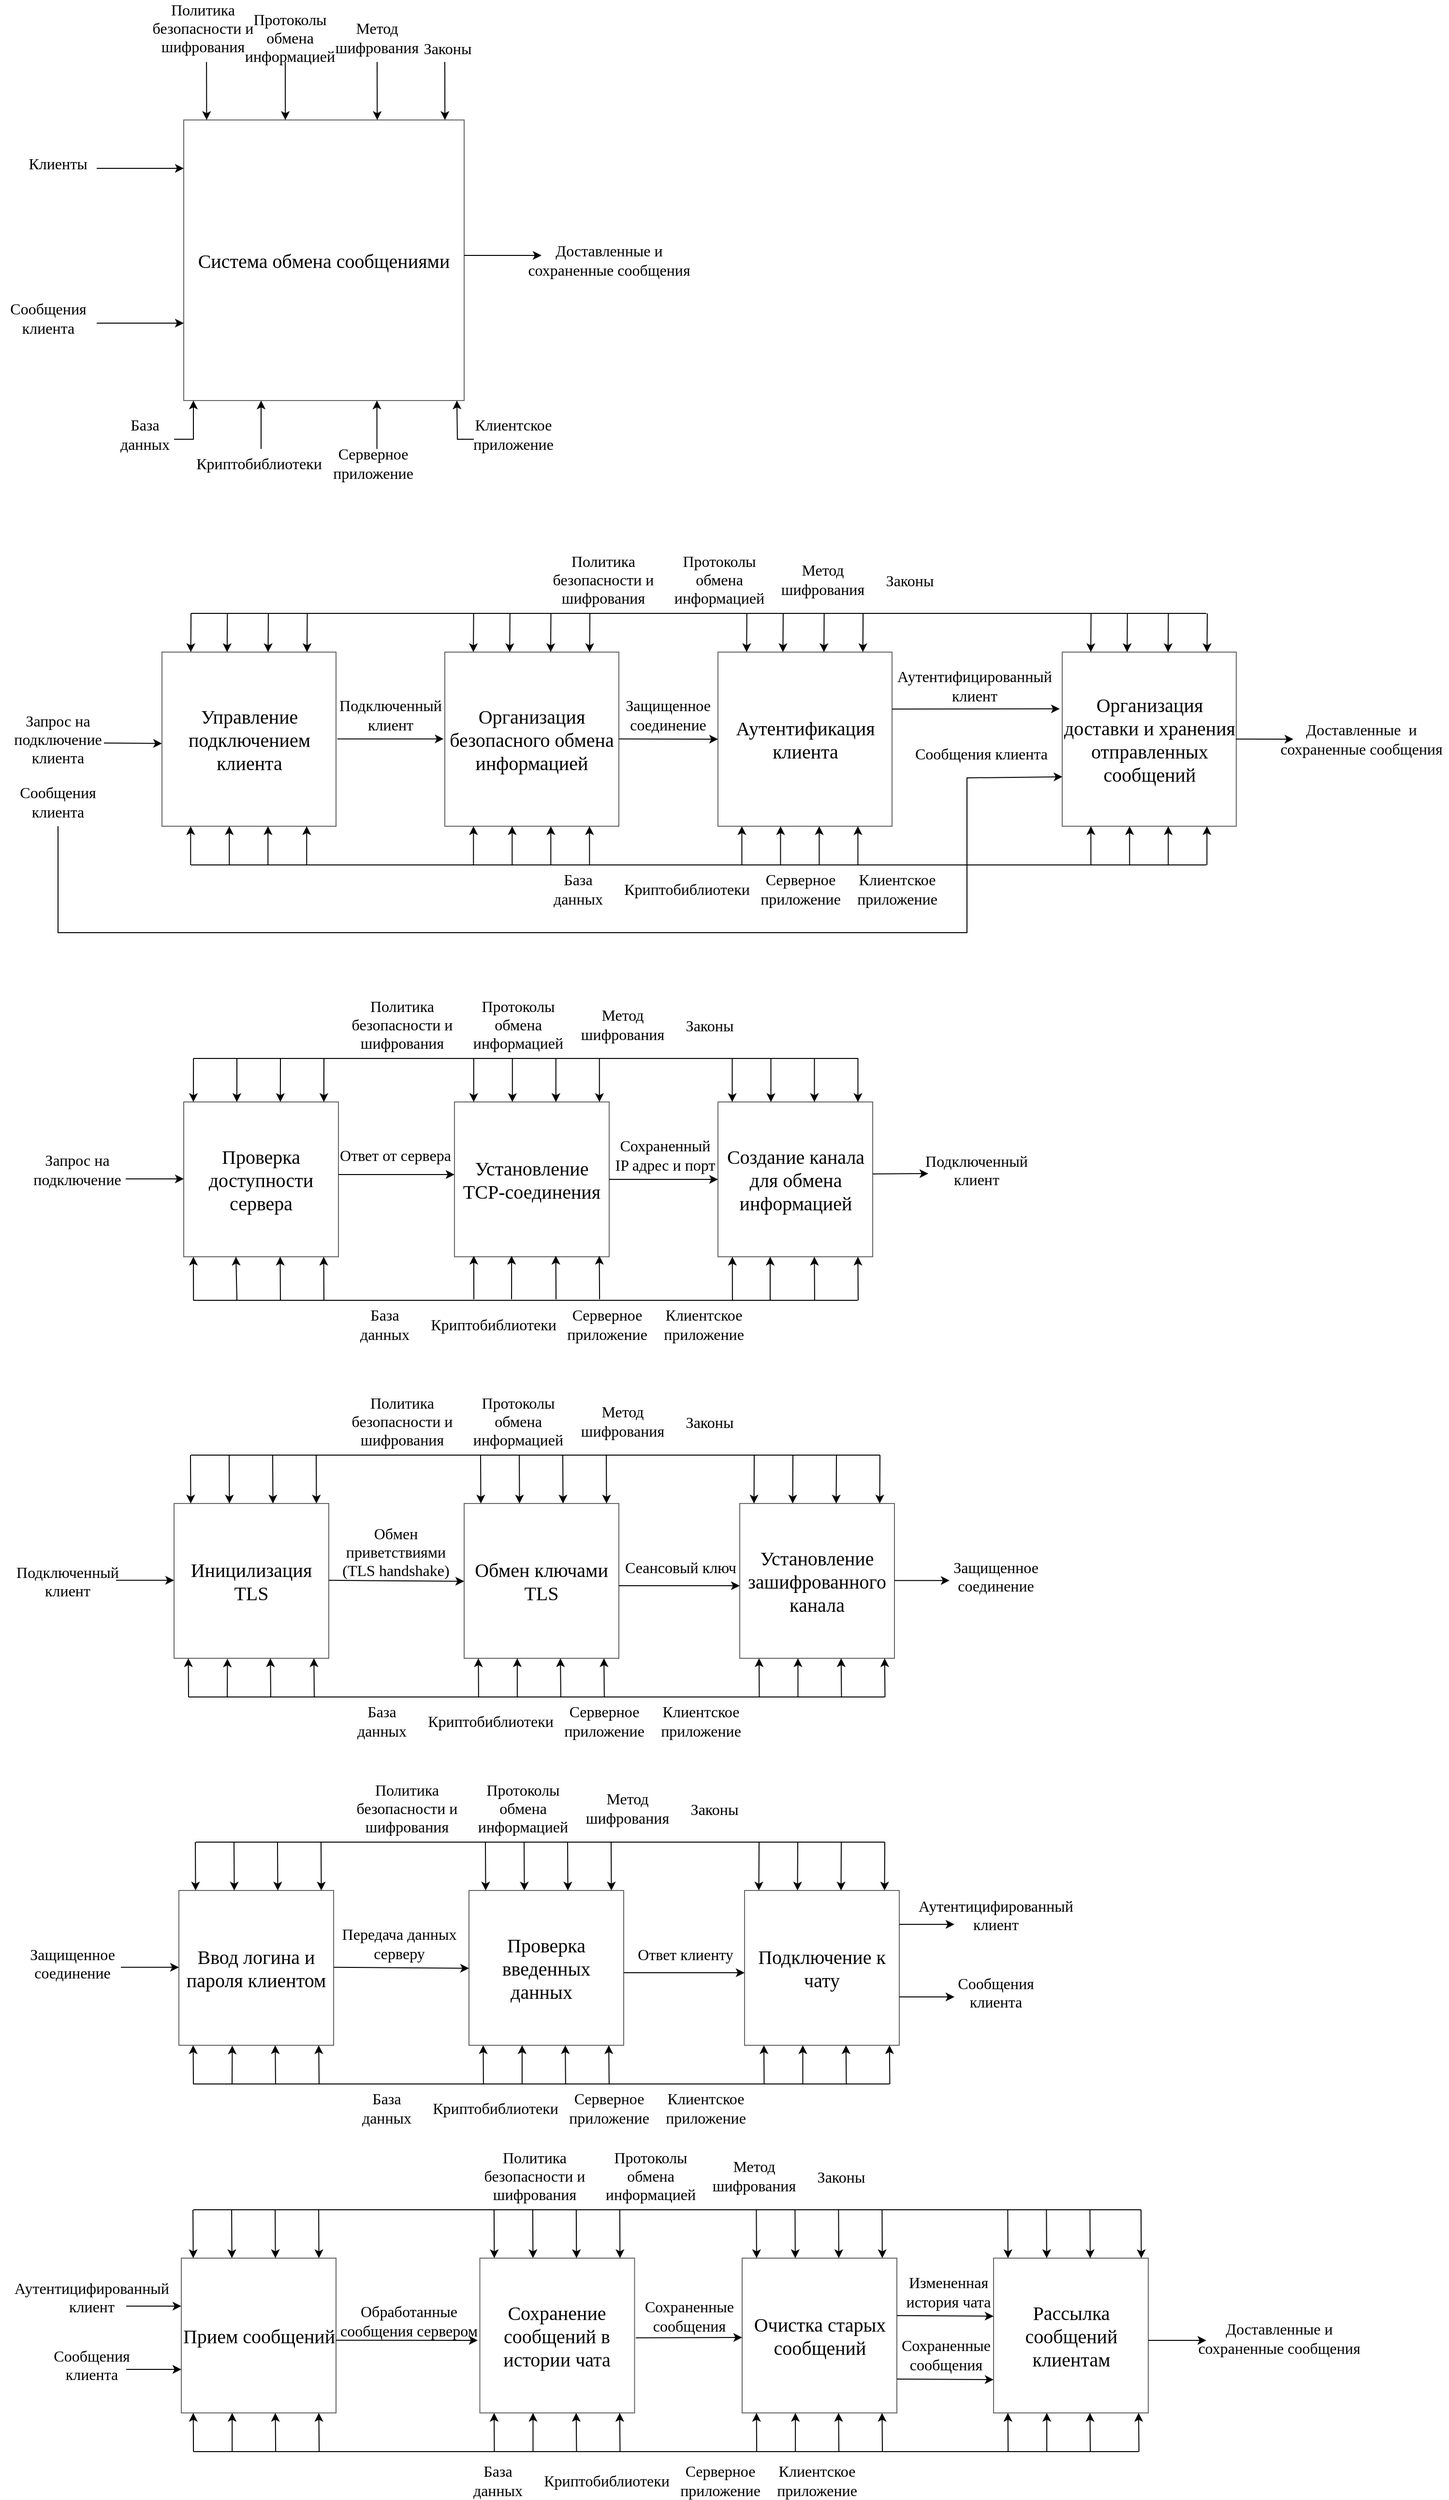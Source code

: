 <mxfile version="28.2.7">
  <diagram name="Страница — 1" id="4SZr1kQN4hUQH56ygtPJ">
    <mxGraphModel dx="2360" dy="2349" grid="1" gridSize="10" guides="1" tooltips="1" connect="1" arrows="1" fold="1" page="1" pageScale="1" pageWidth="827" pageHeight="1169" math="0" shadow="0">
      <root>
        <mxCell id="0" />
        <mxCell id="1" parent="0" />
        <mxCell id="1DZKK_g03vxS0OhxYEbi-1" value="&lt;font style=&quot;font-size: 20px;&quot; face=&quot;Times New Roman&quot;&gt;Система обмена сообщениями&lt;/font&gt;" style="whiteSpace=wrap;html=1;aspect=fixed;fillColor=default;gradientColor=none;opacity=60;" parent="1" vertex="1">
          <mxGeometry x="230" y="-50" width="290" height="290" as="geometry" />
        </mxCell>
        <mxCell id="1DZKK_g03vxS0OhxYEbi-7" value="" style="endArrow=classic;html=1;rounded=0;" parent="1" edge="1">
          <mxGeometry width="50" height="50" relative="1" as="geometry">
            <mxPoint x="140" as="sourcePoint" />
            <mxPoint x="230" as="targetPoint" />
          </mxGeometry>
        </mxCell>
        <mxCell id="1DZKK_g03vxS0OhxYEbi-8" value="&lt;font style=&quot;font-size: 16px;&quot; face=&quot;Times New Roman&quot;&gt;Клиенты&lt;br&gt;&lt;/font&gt;" style="text;html=1;whiteSpace=wrap;strokeColor=none;fillColor=none;align=center;verticalAlign=middle;rounded=0;" parent="1" vertex="1">
          <mxGeometry x="50" y="-20" width="100" height="30" as="geometry" />
        </mxCell>
        <mxCell id="1DZKK_g03vxS0OhxYEbi-12" value="&lt;font style=&quot;font-size: 16px;&quot; face=&quot;Times New Roman&quot;&gt;Политика безопасности и шифрования&lt;br&gt;&lt;/font&gt;" style="text;html=1;whiteSpace=wrap;strokeColor=none;fillColor=none;align=center;verticalAlign=middle;rounded=0;" parent="1" vertex="1">
          <mxGeometry x="190" y="-160" width="120" height="30" as="geometry" />
        </mxCell>
        <mxCell id="1DZKK_g03vxS0OhxYEbi-15" value="&lt;div align=&quot;center&quot;&gt;&lt;font style=&quot;font-size: 16px;&quot; face=&quot;Times New Roman&quot;&gt;Законы&lt;/font&gt;&lt;/div&gt;" style="text;whiteSpace=wrap;html=1;align=center;" parent="1" vertex="1">
          <mxGeometry x="472.5" y="-140" width="60" height="40" as="geometry" />
        </mxCell>
        <mxCell id="1DZKK_g03vxS0OhxYEbi-16" value="" style="endArrow=classic;html=1;rounded=0;" parent="1" edge="1">
          <mxGeometry width="50" height="50" relative="1" as="geometry">
            <mxPoint x="220" y="280" as="sourcePoint" />
            <mxPoint x="240" y="240" as="targetPoint" />
            <Array as="points">
              <mxPoint x="240" y="280" />
            </Array>
          </mxGeometry>
        </mxCell>
        <mxCell id="1DZKK_g03vxS0OhxYEbi-17" value="&lt;div&gt;&lt;font style=&quot;font-size: 16px;&quot; face=&quot;Times New Roman&quot;&gt;База данных&lt;/font&gt;&lt;/div&gt;" style="text;html=1;whiteSpace=wrap;strokeColor=none;fillColor=none;align=center;verticalAlign=middle;rounded=0;" parent="1" vertex="1">
          <mxGeometry x="160" y="260" width="60" height="30" as="geometry" />
        </mxCell>
        <mxCell id="1DZKK_g03vxS0OhxYEbi-20" value="&lt;div align=&quot;center&quot;&gt;&lt;font style=&quot;font-size: 16px;&quot; face=&quot;Times New Roman&quot;&gt;Метод шифрования&lt;/font&gt;&lt;/div&gt;" style="text;html=1;whiteSpace=wrap;strokeColor=none;fillColor=none;align=center;verticalAlign=middle;rounded=0;" parent="1" vertex="1">
          <mxGeometry x="400" y="-150" width="60" height="30" as="geometry" />
        </mxCell>
        <mxCell id="1DZKK_g03vxS0OhxYEbi-21" value="" style="endArrow=classic;html=1;rounded=0;" parent="1" edge="1">
          <mxGeometry width="50" height="50" relative="1" as="geometry">
            <mxPoint x="429.79" y="290" as="sourcePoint" />
            <mxPoint x="429.79" y="240" as="targetPoint" />
          </mxGeometry>
        </mxCell>
        <mxCell id="1DZKK_g03vxS0OhxYEbi-22" value="&lt;font style=&quot;font-size: 16px;&quot; face=&quot;Times New Roman&quot;&gt;Серверное приложение&lt;/font&gt;" style="text;html=1;whiteSpace=wrap;strokeColor=none;fillColor=none;align=center;verticalAlign=middle;rounded=0;" parent="1" vertex="1">
          <mxGeometry x="396.25" y="290" width="60" height="30" as="geometry" />
        </mxCell>
        <mxCell id="1DZKK_g03vxS0OhxYEbi-23" value="" style="endArrow=classic;html=1;rounded=0;" parent="1" edge="1">
          <mxGeometry width="50" height="50" relative="1" as="geometry">
            <mxPoint x="530" y="280" as="sourcePoint" />
            <mxPoint x="512.5" y="240" as="targetPoint" />
            <Array as="points">
              <mxPoint x="513" y="280" />
            </Array>
          </mxGeometry>
        </mxCell>
        <mxCell id="1DZKK_g03vxS0OhxYEbi-24" value="&lt;font style=&quot;font-size: 16px;&quot; face=&quot;Times New Roman&quot;&gt;Клиентское приложение&lt;/font&gt;" style="text;html=1;whiteSpace=wrap;strokeColor=none;fillColor=none;align=center;verticalAlign=middle;rounded=0;" parent="1" vertex="1">
          <mxGeometry x="541.25" y="260" width="60" height="30" as="geometry" />
        </mxCell>
        <mxCell id="1DZKK_g03vxS0OhxYEbi-25" value="" style="endArrow=classic;html=1;rounded=0;entryX=0.651;entryY=-0.015;entryDx=0;entryDy=0;entryPerimeter=0;" parent="1" edge="1">
          <mxGeometry width="50" height="50" relative="1" as="geometry">
            <mxPoint x="253.57" y="-110" as="sourcePoint" />
            <mxPoint x="253.68" y="-50.0" as="targetPoint" />
          </mxGeometry>
        </mxCell>
        <mxCell id="1DZKK_g03vxS0OhxYEbi-29" value="" style="endArrow=classic;html=1;rounded=0;entryX=0.651;entryY=-0.015;entryDx=0;entryDy=0;entryPerimeter=0;" parent="1" edge="1">
          <mxGeometry width="50" height="50" relative="1" as="geometry">
            <mxPoint x="500" y="-110" as="sourcePoint" />
            <mxPoint x="500.11" y="-50.0" as="targetPoint" />
          </mxGeometry>
        </mxCell>
        <mxCell id="1DZKK_g03vxS0OhxYEbi-31" style="edgeStyle=orthogonalEdgeStyle;rounded=0;orthogonalLoop=1;jettySize=auto;html=1;exitX=0.5;exitY=1;exitDx=0;exitDy=0;" parent="1" source="1DZKK_g03vxS0OhxYEbi-22" target="1DZKK_g03vxS0OhxYEbi-22" edge="1">
          <mxGeometry relative="1" as="geometry" />
        </mxCell>
        <mxCell id="1DZKK_g03vxS0OhxYEbi-32" value="" style="endArrow=classic;html=1;rounded=0;" parent="1" edge="1">
          <mxGeometry width="50" height="50" relative="1" as="geometry">
            <mxPoint x="520" y="90" as="sourcePoint" />
            <mxPoint x="600" y="90" as="targetPoint" />
          </mxGeometry>
        </mxCell>
        <mxCell id="1DZKK_g03vxS0OhxYEbi-33" value="&lt;font face=&quot;Times New Roman&quot; style=&quot;font-size: 16px;&quot;&gt;Доставленные и сохраненные сообщения&lt;/font&gt;" style="text;html=1;whiteSpace=wrap;strokeColor=none;fillColor=none;align=center;verticalAlign=middle;rounded=0;" parent="1" vertex="1">
          <mxGeometry x="585" y="80" width="170" height="30" as="geometry" />
        </mxCell>
        <mxCell id="1uvmOw3570o56GvqnE3Y-1" value="&lt;font style=&quot;font-size: 20px;&quot; face=&quot;Times New Roman&quot;&gt;Проверка доступности сервера&lt;/font&gt;" style="whiteSpace=wrap;html=1;aspect=fixed;fillColor=default;gradientColor=none;opacity=60;" parent="1" vertex="1">
          <mxGeometry x="230" y="965" width="160" height="160" as="geometry" />
        </mxCell>
        <mxCell id="1uvmOw3570o56GvqnE3Y-2" value="" style="endArrow=classic;html=1;rounded=0;" parent="1" edge="1">
          <mxGeometry width="50" height="50" relative="1" as="geometry">
            <mxPoint x="170" y="1044.55" as="sourcePoint" />
            <mxPoint x="230" y="1044.55" as="targetPoint" />
          </mxGeometry>
        </mxCell>
        <mxCell id="1uvmOw3570o56GvqnE3Y-3" value="&lt;font style=&quot;font-size: 16px;&quot; face=&quot;Times New Roman&quot;&gt;Запрос на подключение&lt;/font&gt;" style="text;html=1;whiteSpace=wrap;strokeColor=none;fillColor=none;align=center;verticalAlign=middle;rounded=0;" parent="1" vertex="1">
          <mxGeometry x="70" y="1020" width="100" height="30" as="geometry" />
        </mxCell>
        <mxCell id="1uvmOw3570o56GvqnE3Y-4" value="" style="endArrow=classic;html=1;rounded=0;exitX=1;exitY=0.469;exitDx=0;exitDy=0;exitPerimeter=0;" parent="1" source="1uvmOw3570o56GvqnE3Y-1" edge="1">
          <mxGeometry width="50" height="50" relative="1" as="geometry">
            <mxPoint x="390" y="1045.12" as="sourcePoint" />
            <mxPoint x="510" y="1040" as="targetPoint" />
          </mxGeometry>
        </mxCell>
        <mxCell id="1uvmOw3570o56GvqnE3Y-21" value="&lt;div&gt;&lt;font style=&quot;font-size: 20px;&quot; face=&quot;Times New Roman&quot;&gt;Управление подключением клиента&lt;/font&gt;&lt;/div&gt;" style="whiteSpace=wrap;html=1;aspect=fixed;fillColor=default;gradientColor=none;opacity=60;" parent="1" vertex="1">
          <mxGeometry x="207.5" y="500" width="180" height="180" as="geometry" />
        </mxCell>
        <mxCell id="1uvmOw3570o56GvqnE3Y-23" value="&lt;font style=&quot;font-size: 20px;&quot; face=&quot;Times New Roman&quot;&gt;Организация безопасного обмена информацией&lt;/font&gt;" style="whiteSpace=wrap;html=1;aspect=fixed;fillColor=default;gradientColor=none;opacity=60;" parent="1" vertex="1">
          <mxGeometry x="500" y="500" width="180" height="180" as="geometry" />
        </mxCell>
        <mxCell id="1uvmOw3570o56GvqnE3Y-26" value="&lt;font style=&quot;font-size: 20px;&quot; face=&quot;Times New Roman&quot;&gt;Организация доставки и хранения отправленных сообщений&lt;/font&gt;" style="whiteSpace=wrap;html=1;aspect=fixed;fillColor=default;gradientColor=none;opacity=60;" parent="1" vertex="1">
          <mxGeometry x="1138.5" y="500" width="180" height="180" as="geometry" />
        </mxCell>
        <mxCell id="1uvmOw3570o56GvqnE3Y-29" value="" style="endArrow=classic;html=1;rounded=0;" parent="1" edge="1">
          <mxGeometry width="50" height="50" relative="1" as="geometry">
            <mxPoint x="147.5" y="594" as="sourcePoint" />
            <mxPoint x="207.5" y="594.47" as="targetPoint" />
          </mxGeometry>
        </mxCell>
        <mxCell id="1uvmOw3570o56GvqnE3Y-38" value="&lt;font style=&quot;font-size: 16px;&quot; face=&quot;Times New Roman&quot;&gt;Серверное приложение&lt;/font&gt;" style="text;html=1;whiteSpace=wrap;strokeColor=none;fillColor=none;align=center;verticalAlign=middle;rounded=0;" parent="1" vertex="1">
          <mxGeometry x="837.5" y="730" width="60" height="30" as="geometry" />
        </mxCell>
        <mxCell id="1uvmOw3570o56GvqnE3Y-40" value="&lt;font style=&quot;font-size: 16px;&quot; face=&quot;Times New Roman&quot;&gt;Клиентское приложение&lt;/font&gt;" style="text;html=1;whiteSpace=wrap;strokeColor=none;fillColor=none;align=center;verticalAlign=middle;rounded=0;" parent="1" vertex="1">
          <mxGeometry x="937.5" y="730" width="60" height="30" as="geometry" />
        </mxCell>
        <mxCell id="1uvmOw3570o56GvqnE3Y-50" value="&lt;font style=&quot;font-size: 16px;&quot; face=&quot;Times New Roman&quot;&gt;Криптобиблиотеки&lt;/font&gt;" style="text;html=1;whiteSpace=wrap;strokeColor=none;fillColor=none;align=center;verticalAlign=middle;rounded=0;" parent="1" vertex="1">
          <mxGeometry x="702.5" y="735" width="95" height="20" as="geometry" />
        </mxCell>
        <mxCell id="1uvmOw3570o56GvqnE3Y-51" value="" style="endArrow=classic;html=1;rounded=0;exitX=1;exitY=0.75;exitDx=0;exitDy=0;" parent="1" edge="1">
          <mxGeometry width="50" height="50" relative="1" as="geometry">
            <mxPoint x="388.75" y="589.71" as="sourcePoint" />
            <mxPoint x="498.75" y="589.71" as="targetPoint" />
          </mxGeometry>
        </mxCell>
        <mxCell id="1uvmOw3570o56GvqnE3Y-52" value="&lt;font style=&quot;font-size: 16px;&quot; face=&quot;Times New Roman&quot;&gt;Подключенный клиент&lt;/font&gt;" style="text;html=1;whiteSpace=wrap;strokeColor=none;fillColor=none;align=center;verticalAlign=middle;rounded=0;" parent="1" vertex="1">
          <mxGeometry x="413.75" y="550" width="60" height="30" as="geometry" />
        </mxCell>
        <mxCell id="1uvmOw3570o56GvqnE3Y-56" value="" style="endArrow=classic;html=1;rounded=0;entryX=0.001;entryY=0.716;entryDx=0;entryDy=0;entryPerimeter=0;" parent="1" target="1uvmOw3570o56GvqnE3Y-26" edge="1">
          <mxGeometry width="50" height="50" relative="1" as="geometry">
            <mxPoint x="100" y="680" as="sourcePoint" />
            <mxPoint x="1129.96" y="640.58" as="targetPoint" />
            <Array as="points">
              <mxPoint x="100" y="790" />
              <mxPoint x="1040" y="790" />
              <mxPoint x="1040" y="630" />
            </Array>
          </mxGeometry>
        </mxCell>
        <mxCell id="1uvmOw3570o56GvqnE3Y-57" value="&lt;font face=&quot;Times New Roman&quot; style=&quot;font-size: 16px;&quot;&gt;Сообщения клиента&lt;/font&gt;" style="text;html=1;whiteSpace=wrap;strokeColor=none;fillColor=none;align=center;verticalAlign=middle;rounded=0;" parent="1" vertex="1">
          <mxGeometry x="975" y="590" width="160" height="30" as="geometry" />
        </mxCell>
        <mxCell id="1uvmOw3570o56GvqnE3Y-65" value="&lt;font face=&quot;Times New Roman&quot; style=&quot;font-size: 16px;&quot;&gt;Доставленные&amp;nbsp; и сохраненные сообщения&lt;/font&gt;" style="text;html=1;whiteSpace=wrap;strokeColor=none;fillColor=none;align=center;verticalAlign=middle;rounded=0;" parent="1" vertex="1">
          <mxGeometry x="1357.5" y="575" width="180" height="30" as="geometry" />
        </mxCell>
        <mxCell id="1uvmOw3570o56GvqnE3Y-87" value="&lt;font style=&quot;font-size: 16px;&quot; face=&quot;Times New Roman&quot;&gt;Ответ от сервера&lt;/font&gt;" style="text;html=1;whiteSpace=wrap;strokeColor=none;fillColor=none;align=center;verticalAlign=middle;rounded=0;" parent="1" vertex="1">
          <mxGeometry x="386.25" y="1005" width="126.25" height="30" as="geometry" />
        </mxCell>
        <mxCell id="1uvmOw3570o56GvqnE3Y-96" value="&lt;font style=&quot;font-size: 20px;&quot; face=&quot;Times New Roman&quot;&gt;Установление TCP-соединения&lt;/font&gt;" style="whiteSpace=wrap;html=1;aspect=fixed;fillColor=default;gradientColor=none;opacity=60;" parent="1" vertex="1">
          <mxGeometry x="510" y="965" width="160" height="160" as="geometry" />
        </mxCell>
        <mxCell id="1uvmOw3570o56GvqnE3Y-105" value="&lt;font style=&quot;font-size: 20px;&quot; face=&quot;Times New Roman&quot;&gt;Иницилизация TLS&lt;/font&gt;" style="whiteSpace=wrap;html=1;aspect=fixed;fillColor=default;gradientColor=none;opacity=60;" parent="1" vertex="1">
          <mxGeometry x="220" y="1380" width="160" height="160" as="geometry" />
        </mxCell>
        <mxCell id="1uvmOw3570o56GvqnE3Y-106" value="" style="endArrow=classic;html=1;rounded=0;" parent="1" edge="1">
          <mxGeometry width="50" height="50" relative="1" as="geometry">
            <mxPoint x="160" y="1459.41" as="sourcePoint" />
            <mxPoint x="220" y="1459.41" as="targetPoint" />
          </mxGeometry>
        </mxCell>
        <mxCell id="1uvmOw3570o56GvqnE3Y-115" value="&lt;font style=&quot;font-size: 20px;&quot; face=&quot;Times New Roman&quot;&gt;Обмен ключами TLS&lt;/font&gt;" style="whiteSpace=wrap;html=1;aspect=fixed;fillColor=default;gradientColor=none;opacity=60;" parent="1" vertex="1">
          <mxGeometry x="520" y="1380" width="160" height="160" as="geometry" />
        </mxCell>
        <mxCell id="1uvmOw3570o56GvqnE3Y-116" value="" style="endArrow=classic;html=1;rounded=0;entryX=-0.004;entryY=0.289;entryDx=0;entryDy=0;entryPerimeter=0;" parent="1" edge="1">
          <mxGeometry width="50" height="50" relative="1" as="geometry">
            <mxPoint x="380" y="1459.41" as="sourcePoint" />
            <mxPoint x="520" y="1460.41" as="targetPoint" />
          </mxGeometry>
        </mxCell>
        <mxCell id="1uvmOw3570o56GvqnE3Y-124" value="" style="endArrow=classic;html=1;rounded=0;" parent="1" edge="1">
          <mxGeometry width="50" height="50" relative="1" as="geometry">
            <mxPoint x="680" y="1465" as="sourcePoint" />
            <mxPoint x="805" y="1465" as="targetPoint" />
          </mxGeometry>
        </mxCell>
        <mxCell id="1uvmOw3570o56GvqnE3Y-125" value="&lt;font style=&quot;font-size: 16px;&quot; face=&quot;Times New Roman&quot;&gt;Сеансовый ключ&lt;/font&gt;" style="text;whiteSpace=wrap;html=1;align=center;" parent="1" vertex="1">
          <mxGeometry x="673.75" y="1430" width="140" height="40" as="geometry" />
        </mxCell>
        <mxCell id="1uvmOw3570o56GvqnE3Y-130" value="&lt;font style=&quot;font-size: 16px;&quot; face=&quot;Times New Roman&quot;&gt;Защищенное соединение&lt;/font&gt;" style="text;whiteSpace=wrap;html=1;align=center;" parent="1" vertex="1">
          <mxGeometry x="1000" y="1430" width="140" height="40" as="geometry" />
        </mxCell>
        <mxCell id="1uvmOw3570o56GvqnE3Y-133" value="&lt;font style=&quot;font-size: 16px;&quot; face=&quot;Times New Roman&quot;&gt;Обмен приветствиями (TLS handshake)&lt;/font&gt;" style="text;html=1;whiteSpace=wrap;strokeColor=none;fillColor=none;align=center;verticalAlign=middle;rounded=0;" parent="1" vertex="1">
          <mxGeometry x="391.88" y="1415" width="115" height="30" as="geometry" />
        </mxCell>
        <mxCell id="1uvmOw3570o56GvqnE3Y-136" value="&lt;font style=&quot;font-size: 20px;&quot; face=&quot;Times New Roman&quot;&gt;Установление зашифрованного канала&lt;/font&gt;" style="whiteSpace=wrap;html=1;aspect=fixed;fillColor=default;gradientColor=none;opacity=60;" parent="1" vertex="1">
          <mxGeometry x="805" y="1380" width="160" height="160" as="geometry" />
        </mxCell>
        <mxCell id="1uvmOw3570o56GvqnE3Y-141" value="&lt;font style=&quot;font-size: 20px;&quot; face=&quot;Times New Roman&quot;&gt;Прием сообщений&lt;/font&gt;" style="whiteSpace=wrap;html=1;aspect=fixed;fillColor=default;gradientColor=none;opacity=60;" parent="1" vertex="1">
          <mxGeometry x="227.5" y="2160" width="160" height="160" as="geometry" />
        </mxCell>
        <mxCell id="1uvmOw3570o56GvqnE3Y-148" value="&lt;font style=&quot;font-size: 20px;&quot; face=&quot;Times New Roman&quot;&gt;Сохранение сообщений в истории чата&lt;/font&gt;" style="whiteSpace=wrap;html=1;aspect=fixed;fillColor=default;gradientColor=none;opacity=60;" parent="1" vertex="1">
          <mxGeometry x="536.25" y="2160" width="160" height="160" as="geometry" />
        </mxCell>
        <mxCell id="1uvmOw3570o56GvqnE3Y-149" value="" style="endArrow=classic;html=1;rounded=0;" parent="1" edge="1">
          <mxGeometry width="50" height="50" relative="1" as="geometry">
            <mxPoint x="387.5" y="2244.91" as="sourcePoint" />
            <mxPoint x="534" y="2245" as="targetPoint" />
          </mxGeometry>
        </mxCell>
        <mxCell id="1uvmOw3570o56GvqnE3Y-154" value="&lt;font style=&quot;font-size: 16px;&quot; face=&quot;Times New Roman&quot;&gt;Обработанные сообщения сервером&lt;/font&gt;" style="text;html=1;whiteSpace=wrap;strokeColor=none;fillColor=none;align=center;verticalAlign=middle;rounded=0;" parent="1" vertex="1">
          <mxGeometry x="383.75" y="2210" width="157.5" height="30" as="geometry" />
        </mxCell>
        <mxCell id="1uvmOw3570o56GvqnE3Y-158" value="" style="endArrow=classic;html=1;rounded=0;" parent="1" edge="1">
          <mxGeometry width="50" height="50" relative="1" as="geometry">
            <mxPoint x="967.5" y="2219.41" as="sourcePoint" />
            <mxPoint x="1067.5" y="2220" as="targetPoint" />
          </mxGeometry>
        </mxCell>
        <mxCell id="q0qNbGDis0NpPg7MLopi-2" value="" style="endArrow=classic;html=1;rounded=0;entryX=0.651;entryY=-0.015;entryDx=0;entryDy=0;entryPerimeter=0;" parent="1" edge="1">
          <mxGeometry width="50" height="50" relative="1" as="geometry">
            <mxPoint x="430" y="-110" as="sourcePoint" />
            <mxPoint x="430.11" y="-50.0" as="targetPoint" />
          </mxGeometry>
        </mxCell>
        <mxCell id="q0qNbGDis0NpPg7MLopi-4" value="" style="endArrow=classic;html=1;rounded=0;" parent="1" edge="1">
          <mxGeometry width="50" height="50" relative="1" as="geometry">
            <mxPoint x="310" y="290" as="sourcePoint" />
            <mxPoint x="310" y="240" as="targetPoint" />
          </mxGeometry>
        </mxCell>
        <mxCell id="q0qNbGDis0NpPg7MLopi-5" value="&lt;font style=&quot;font-size: 16px;&quot; face=&quot;Times New Roman&quot;&gt;Криптобиблиотеки&lt;/font&gt;" style="text;html=1;whiteSpace=wrap;strokeColor=none;fillColor=none;align=center;verticalAlign=middle;rounded=0;" parent="1" vertex="1">
          <mxGeometry x="272.5" y="290" width="70" height="30" as="geometry" />
        </mxCell>
        <mxCell id="q0qNbGDis0NpPg7MLopi-9" value="&lt;font style=&quot;font-size: 16px;&quot; face=&quot;Times New Roman&quot;&gt;Запрос на подключение клиента&lt;/font&gt;" style="text;html=1;whiteSpace=wrap;strokeColor=none;fillColor=none;align=center;verticalAlign=middle;rounded=0;" parent="1" vertex="1">
          <mxGeometry x="50" y="575" width="100" height="30" as="geometry" />
        </mxCell>
        <mxCell id="q0qNbGDis0NpPg7MLopi-12" value="" style="endArrow=classic;html=1;rounded=0;entryX=0.651;entryY=-0.015;entryDx=0;entryDy=0;entryPerimeter=0;" parent="1" edge="1">
          <mxGeometry width="50" height="50" relative="1" as="geometry">
            <mxPoint x="335" y="-110" as="sourcePoint" />
            <mxPoint x="335.11" y="-50.0" as="targetPoint" />
          </mxGeometry>
        </mxCell>
        <mxCell id="q0qNbGDis0NpPg7MLopi-13" value="&lt;font style=&quot;font-size: 16px;&quot; face=&quot;Times New Roman&quot;&gt;Протоколы обмена информацией&lt;font&gt;&lt;br&gt;&lt;/font&gt;&lt;/font&gt;" style="text;html=1;whiteSpace=wrap;strokeColor=none;fillColor=none;align=center;verticalAlign=middle;rounded=0;" parent="1" vertex="1">
          <mxGeometry x="310" y="-150" width="60" height="30" as="geometry" />
        </mxCell>
        <mxCell id="q0qNbGDis0NpPg7MLopi-23" value="&lt;div&gt;&lt;font style=&quot;font-size: 16px;&quot; face=&quot;Times New Roman&quot;&gt;База данных&lt;/font&gt;&lt;/div&gt;" style="text;html=1;whiteSpace=wrap;strokeColor=none;fillColor=none;align=center;verticalAlign=middle;rounded=0;" parent="1" vertex="1">
          <mxGeometry x="607.5" y="730" width="60" height="30" as="geometry" />
        </mxCell>
        <mxCell id="q0qNbGDis0NpPg7MLopi-45" value="" style="endArrow=none;html=1;rounded=0;jumpSize=0;movable=1;resizable=1;rotatable=1;deletable=1;editable=1;locked=0;connectable=1;" parent="1" edge="1">
          <mxGeometry width="50" height="50" relative="1" as="geometry">
            <mxPoint x="237.5" y="720" as="sourcePoint" />
            <mxPoint x="1287.5" y="720" as="targetPoint" />
          </mxGeometry>
        </mxCell>
        <mxCell id="q0qNbGDis0NpPg7MLopi-48" value="" style="endArrow=none;html=1;rounded=0;" parent="1" edge="1">
          <mxGeometry width="50" height="50" relative="1" as="geometry">
            <mxPoint x="237.5" y="460" as="sourcePoint" />
            <mxPoint x="1287.5" y="460" as="targetPoint" />
          </mxGeometry>
        </mxCell>
        <mxCell id="q0qNbGDis0NpPg7MLopi-65" value="" style="endArrow=none;html=1;rounded=0;" parent="1" edge="1">
          <mxGeometry width="50" height="50" relative="1" as="geometry">
            <mxPoint x="240" y="920" as="sourcePoint" />
            <mxPoint x="927.5" y="920" as="targetPoint" />
          </mxGeometry>
        </mxCell>
        <mxCell id="q0qNbGDis0NpPg7MLopi-67" value="" style="endArrow=classic;html=1;rounded=0;entryX=0.055;entryY=-0.011;entryDx=0;entryDy=0;entryPerimeter=0;" parent="1" edge="1">
          <mxGeometry width="50" height="50" relative="1" as="geometry">
            <mxPoint x="240.07" y="920" as="sourcePoint" />
            <mxPoint x="240" y="965" as="targetPoint" />
          </mxGeometry>
        </mxCell>
        <mxCell id="q0qNbGDis0NpPg7MLopi-68" value="" style="endArrow=classic;html=1;rounded=0;entryX=0.278;entryY=0;entryDx=0;entryDy=0;entryPerimeter=0;" parent="1" edge="1">
          <mxGeometry width="50" height="50" relative="1" as="geometry">
            <mxPoint x="285" y="920" as="sourcePoint" />
            <mxPoint x="284.93" y="965" as="targetPoint" />
          </mxGeometry>
        </mxCell>
        <mxCell id="q0qNbGDis0NpPg7MLopi-69" value="" style="endArrow=classic;html=1;rounded=0;entryX=0.278;entryY=0;entryDx=0;entryDy=0;entryPerimeter=0;" parent="1" edge="1">
          <mxGeometry width="50" height="50" relative="1" as="geometry">
            <mxPoint x="330" y="920" as="sourcePoint" />
            <mxPoint x="329.93" y="965" as="targetPoint" />
          </mxGeometry>
        </mxCell>
        <mxCell id="q0qNbGDis0NpPg7MLopi-70" value="" style="endArrow=classic;html=1;rounded=0;entryX=0.278;entryY=0;entryDx=0;entryDy=0;entryPerimeter=0;" parent="1" edge="1">
          <mxGeometry width="50" height="50" relative="1" as="geometry">
            <mxPoint x="375" y="920" as="sourcePoint" />
            <mxPoint x="374.93" y="965" as="targetPoint" />
          </mxGeometry>
        </mxCell>
        <mxCell id="q0qNbGDis0NpPg7MLopi-71" value="" style="endArrow=classic;html=1;rounded=0;entryX=0.055;entryY=-0.011;entryDx=0;entryDy=0;entryPerimeter=0;" parent="1" edge="1">
          <mxGeometry width="50" height="50" relative="1" as="geometry">
            <mxPoint x="529.89" y="920" as="sourcePoint" />
            <mxPoint x="529.89" y="965" as="targetPoint" />
          </mxGeometry>
        </mxCell>
        <mxCell id="q0qNbGDis0NpPg7MLopi-72" value="" style="endArrow=classic;html=1;rounded=0;entryX=0.278;entryY=0;entryDx=0;entryDy=0;entryPerimeter=0;" parent="1" edge="1">
          <mxGeometry width="50" height="50" relative="1" as="geometry">
            <mxPoint x="569.89" y="920" as="sourcePoint" />
            <mxPoint x="569.89" y="965" as="targetPoint" />
          </mxGeometry>
        </mxCell>
        <mxCell id="q0qNbGDis0NpPg7MLopi-73" value="" style="endArrow=classic;html=1;rounded=0;entryX=0.278;entryY=0;entryDx=0;entryDy=0;entryPerimeter=0;" parent="1" edge="1">
          <mxGeometry width="50" height="50" relative="1" as="geometry">
            <mxPoint x="614.89" y="920" as="sourcePoint" />
            <mxPoint x="614.89" y="965" as="targetPoint" />
          </mxGeometry>
        </mxCell>
        <mxCell id="q0qNbGDis0NpPg7MLopi-74" value="" style="endArrow=classic;html=1;rounded=0;entryX=0.278;entryY=0;entryDx=0;entryDy=0;entryPerimeter=0;" parent="1" edge="1">
          <mxGeometry width="50" height="50" relative="1" as="geometry">
            <mxPoint x="659.89" y="920" as="sourcePoint" />
            <mxPoint x="659.89" y="965" as="targetPoint" />
          </mxGeometry>
        </mxCell>
        <mxCell id="q0qNbGDis0NpPg7MLopi-79" value="&lt;font style=&quot;font-size: 16px;&quot; face=&quot;Times New Roman&quot;&gt;Политика безопасности и шифрования&lt;br&gt;&lt;/font&gt;" style="text;html=1;whiteSpace=wrap;strokeColor=none;fillColor=none;align=center;verticalAlign=middle;rounded=0;" parent="1" vertex="1">
          <mxGeometry x="396.25" y="870" width="120" height="30" as="geometry" />
        </mxCell>
        <mxCell id="q0qNbGDis0NpPg7MLopi-80" value="&lt;div align=&quot;center&quot;&gt;&lt;font style=&quot;font-size: 16px;&quot; face=&quot;Times New Roman&quot;&gt;Законы&lt;/font&gt;&lt;/div&gt;" style="text;whiteSpace=wrap;html=1;align=center;" parent="1" vertex="1">
          <mxGeometry x="743.75" y="870" width="60" height="40" as="geometry" />
        </mxCell>
        <mxCell id="q0qNbGDis0NpPg7MLopi-81" value="&lt;div align=&quot;center&quot;&gt;&lt;font style=&quot;font-size: 16px;&quot; face=&quot;Times New Roman&quot;&gt;Метод шифрования&lt;/font&gt;&lt;/div&gt;" style="text;html=1;whiteSpace=wrap;strokeColor=none;fillColor=none;align=center;verticalAlign=middle;rounded=0;" parent="1" vertex="1">
          <mxGeometry x="653.75" y="870" width="60" height="30" as="geometry" />
        </mxCell>
        <mxCell id="q0qNbGDis0NpPg7MLopi-82" value="&lt;font style=&quot;font-size: 16px;&quot; face=&quot;Times New Roman&quot;&gt;Протоколы обмена информацией&lt;font&gt;&lt;br&gt;&lt;/font&gt;&lt;/font&gt;" style="text;html=1;whiteSpace=wrap;strokeColor=none;fillColor=none;align=center;verticalAlign=middle;rounded=0;" parent="1" vertex="1">
          <mxGeometry x="546.25" y="870" width="60" height="30" as="geometry" />
        </mxCell>
        <mxCell id="q0qNbGDis0NpPg7MLopi-84" value="" style="endArrow=none;html=1;rounded=0;" parent="1" edge="1">
          <mxGeometry width="50" height="50" relative="1" as="geometry">
            <mxPoint x="240" y="1170" as="sourcePoint" />
            <mxPoint x="926.88" y="1170" as="targetPoint" />
          </mxGeometry>
        </mxCell>
        <mxCell id="q0qNbGDis0NpPg7MLopi-90" value="" style="endArrow=classic;html=1;rounded=0;entryX=0.198;entryY=1.01;entryDx=0;entryDy=0;entryPerimeter=0;" parent="1" edge="1">
          <mxGeometry width="50" height="50" relative="1" as="geometry">
            <mxPoint x="240.11" y="1170" as="sourcePoint" />
            <mxPoint x="240.0" y="1125" as="targetPoint" />
          </mxGeometry>
        </mxCell>
        <mxCell id="q0qNbGDis0NpPg7MLopi-91" value="" style="endArrow=classic;html=1;rounded=0;" parent="1" edge="1">
          <mxGeometry width="50" height="50" relative="1" as="geometry">
            <mxPoint x="285" y="1170" as="sourcePoint" />
            <mxPoint x="284.01" y="1125" as="targetPoint" />
          </mxGeometry>
        </mxCell>
        <mxCell id="q0qNbGDis0NpPg7MLopi-92" value="" style="endArrow=classic;html=1;rounded=0;" parent="1" edge="1">
          <mxGeometry width="50" height="50" relative="1" as="geometry">
            <mxPoint x="330" y="1170" as="sourcePoint" />
            <mxPoint x="329.75" y="1125" as="targetPoint" />
          </mxGeometry>
        </mxCell>
        <mxCell id="q0qNbGDis0NpPg7MLopi-93" value="" style="endArrow=classic;html=1;rounded=0;" parent="1" edge="1">
          <mxGeometry width="50" height="50" relative="1" as="geometry">
            <mxPoint x="375" y="1170" as="sourcePoint" />
            <mxPoint x="374.75" y="1125" as="targetPoint" />
          </mxGeometry>
        </mxCell>
        <mxCell id="q0qNbGDis0NpPg7MLopi-94" value="" style="endArrow=classic;html=1;rounded=0;entryX=0.198;entryY=1.01;entryDx=0;entryDy=0;entryPerimeter=0;" parent="1" edge="1">
          <mxGeometry width="50" height="50" relative="1" as="geometry">
            <mxPoint x="530.05" y="1169" as="sourcePoint" />
            <mxPoint x="529.94" y="1124" as="targetPoint" />
          </mxGeometry>
        </mxCell>
        <mxCell id="q0qNbGDis0NpPg7MLopi-95" value="" style="endArrow=classic;html=1;rounded=0;" parent="1" edge="1">
          <mxGeometry width="50" height="50" relative="1" as="geometry">
            <mxPoint x="569.05" y="1169" as="sourcePoint" />
            <mxPoint x="569.06" y="1124" as="targetPoint" />
          </mxGeometry>
        </mxCell>
        <mxCell id="q0qNbGDis0NpPg7MLopi-96" value="" style="endArrow=classic;html=1;rounded=0;" parent="1" edge="1">
          <mxGeometry width="50" height="50" relative="1" as="geometry">
            <mxPoint x="615.05" y="1169" as="sourcePoint" />
            <mxPoint x="614.8" y="1124" as="targetPoint" />
          </mxGeometry>
        </mxCell>
        <mxCell id="q0qNbGDis0NpPg7MLopi-97" value="" style="endArrow=classic;html=1;rounded=0;" parent="1" edge="1">
          <mxGeometry width="50" height="50" relative="1" as="geometry">
            <mxPoint x="660.05" y="1169" as="sourcePoint" />
            <mxPoint x="659.8" y="1124" as="targetPoint" />
          </mxGeometry>
        </mxCell>
        <mxCell id="q0qNbGDis0NpPg7MLopi-103" value="&lt;font style=&quot;font-size: 16px;&quot; face=&quot;Times New Roman&quot;&gt;Серверное приложение&lt;/font&gt;" style="text;html=1;whiteSpace=wrap;strokeColor=none;fillColor=none;align=center;verticalAlign=middle;rounded=0;" parent="1" vertex="1">
          <mxGeometry x="637.5" y="1180" width="60" height="30" as="geometry" />
        </mxCell>
        <mxCell id="q0qNbGDis0NpPg7MLopi-104" value="&lt;font style=&quot;font-size: 16px;&quot; face=&quot;Times New Roman&quot;&gt;Клиентское приложение&lt;/font&gt;" style="text;html=1;whiteSpace=wrap;strokeColor=none;fillColor=none;align=center;verticalAlign=middle;rounded=0;" parent="1" vertex="1">
          <mxGeometry x="737.5" y="1180" width="60" height="30" as="geometry" />
        </mxCell>
        <mxCell id="q0qNbGDis0NpPg7MLopi-105" value="&lt;font style=&quot;font-size: 16px;&quot; face=&quot;Times New Roman&quot;&gt;Криптобиблиотеки&lt;/font&gt;" style="text;html=1;whiteSpace=wrap;strokeColor=none;fillColor=none;align=center;verticalAlign=middle;rounded=0;" parent="1" vertex="1">
          <mxGeometry x="502.5" y="1185" width="95" height="20" as="geometry" />
        </mxCell>
        <mxCell id="q0qNbGDis0NpPg7MLopi-106" value="&lt;div&gt;&lt;font style=&quot;font-size: 16px;&quot; face=&quot;Times New Roman&quot;&gt;База данных&lt;/font&gt;&lt;/div&gt;" style="text;html=1;whiteSpace=wrap;strokeColor=none;fillColor=none;align=center;verticalAlign=middle;rounded=0;" parent="1" vertex="1">
          <mxGeometry x="407.5" y="1180" width="60" height="30" as="geometry" />
        </mxCell>
        <mxCell id="q0qNbGDis0NpPg7MLopi-107" value="&lt;font style=&quot;font-size: 16px;&quot; face=&quot;Times New Roman&quot;&gt;Политика безопасности и шифрования&lt;br&gt;&lt;/font&gt;" style="text;html=1;whiteSpace=wrap;strokeColor=none;fillColor=none;align=center;verticalAlign=middle;rounded=0;" parent="1" vertex="1">
          <mxGeometry x="603.75" y="410" width="120" height="30" as="geometry" />
        </mxCell>
        <mxCell id="q0qNbGDis0NpPg7MLopi-108" value="&lt;div align=&quot;center&quot;&gt;&lt;font style=&quot;font-size: 16px;&quot; face=&quot;Times New Roman&quot;&gt;Законы&lt;/font&gt;&lt;/div&gt;" style="text;whiteSpace=wrap;html=1;align=center;" parent="1" vertex="1">
          <mxGeometry x="951.25" y="410" width="60" height="40" as="geometry" />
        </mxCell>
        <mxCell id="q0qNbGDis0NpPg7MLopi-109" value="&lt;div align=&quot;center&quot;&gt;&lt;font style=&quot;font-size: 16px;&quot; face=&quot;Times New Roman&quot;&gt;Метод шифрования&lt;/font&gt;&lt;/div&gt;" style="text;html=1;whiteSpace=wrap;strokeColor=none;fillColor=none;align=center;verticalAlign=middle;rounded=0;" parent="1" vertex="1">
          <mxGeometry x="861.25" y="410" width="60" height="30" as="geometry" />
        </mxCell>
        <mxCell id="q0qNbGDis0NpPg7MLopi-110" value="&lt;font style=&quot;font-size: 16px;&quot; face=&quot;Times New Roman&quot;&gt;Протоколы обмена информацией&lt;font&gt;&lt;br&gt;&lt;/font&gt;&lt;/font&gt;" style="text;html=1;whiteSpace=wrap;strokeColor=none;fillColor=none;align=center;verticalAlign=middle;rounded=0;" parent="1" vertex="1">
          <mxGeometry x="753.75" y="410" width="60" height="30" as="geometry" />
        </mxCell>
        <mxCell id="q0qNbGDis0NpPg7MLopi-112" value="" style="endArrow=classic;html=1;rounded=0;exitX=1;exitY=0.465;exitDx=0;exitDy=0;exitPerimeter=0;" parent="1" source="rh09vBjYHS_wtcfZ574y-102" edge="1">
          <mxGeometry width="50" height="50" relative="1" as="geometry">
            <mxPoint x="950" y="1044.25" as="sourcePoint" />
            <mxPoint x="1000" y="1039" as="targetPoint" />
          </mxGeometry>
        </mxCell>
        <mxCell id="q0qNbGDis0NpPg7MLopi-113" value="&lt;font face=&quot;Times New Roman&quot; style=&quot;font-size: 16px;&quot;&gt;Подключенный клиент&lt;/font&gt;" style="text;whiteSpace=wrap;html=1;align=center;" parent="1" vertex="1">
          <mxGeometry x="980" y="1010" width="140" height="40" as="geometry" />
        </mxCell>
        <mxCell id="rh09vBjYHS_wtcfZ574y-2" value="" style="endArrow=none;html=1;rounded=0;" parent="1" edge="1">
          <mxGeometry width="50" height="50" relative="1" as="geometry">
            <mxPoint x="235" y="1580" as="sourcePoint" />
            <mxPoint x="955" y="1580" as="targetPoint" />
          </mxGeometry>
        </mxCell>
        <mxCell id="rh09vBjYHS_wtcfZ574y-8" value="" style="endArrow=classic;html=1;rounded=0;" parent="1" edge="1">
          <mxGeometry width="50" height="50" relative="1" as="geometry">
            <mxPoint x="237.14" y="720" as="sourcePoint" />
            <mxPoint x="237.14" y="680" as="targetPoint" />
          </mxGeometry>
        </mxCell>
        <mxCell id="rh09vBjYHS_wtcfZ574y-9" value="" style="endArrow=classic;html=1;rounded=0;" parent="1" edge="1">
          <mxGeometry width="50" height="50" relative="1" as="geometry">
            <mxPoint x="277.14" y="720" as="sourcePoint" />
            <mxPoint x="277.14" y="680" as="targetPoint" />
          </mxGeometry>
        </mxCell>
        <mxCell id="rh09vBjYHS_wtcfZ574y-10" value="" style="endArrow=classic;html=1;rounded=0;" parent="1" edge="1">
          <mxGeometry width="50" height="50" relative="1" as="geometry">
            <mxPoint x="317.14" y="720" as="sourcePoint" />
            <mxPoint x="317.14" y="680" as="targetPoint" />
          </mxGeometry>
        </mxCell>
        <mxCell id="rh09vBjYHS_wtcfZ574y-11" value="" style="endArrow=classic;html=1;rounded=0;" parent="1" edge="1">
          <mxGeometry width="50" height="50" relative="1" as="geometry">
            <mxPoint x="357.14" y="720" as="sourcePoint" />
            <mxPoint x="357.14" y="680" as="targetPoint" />
          </mxGeometry>
        </mxCell>
        <mxCell id="rh09vBjYHS_wtcfZ574y-15" value="" style="endArrow=classic;html=1;rounded=0;" parent="1" edge="1">
          <mxGeometry width="50" height="50" relative="1" as="geometry">
            <mxPoint x="529.64" y="720" as="sourcePoint" />
            <mxPoint x="529.64" y="680" as="targetPoint" />
          </mxGeometry>
        </mxCell>
        <mxCell id="rh09vBjYHS_wtcfZ574y-16" value="" style="endArrow=classic;html=1;rounded=0;" parent="1" edge="1">
          <mxGeometry width="50" height="50" relative="1" as="geometry">
            <mxPoint x="569.64" y="720" as="sourcePoint" />
            <mxPoint x="569.64" y="680" as="targetPoint" />
          </mxGeometry>
        </mxCell>
        <mxCell id="rh09vBjYHS_wtcfZ574y-17" value="" style="endArrow=classic;html=1;rounded=0;" parent="1" edge="1">
          <mxGeometry width="50" height="50" relative="1" as="geometry">
            <mxPoint x="609.64" y="720" as="sourcePoint" />
            <mxPoint x="609.64" y="680" as="targetPoint" />
          </mxGeometry>
        </mxCell>
        <mxCell id="rh09vBjYHS_wtcfZ574y-18" value="" style="endArrow=classic;html=1;rounded=0;" parent="1" edge="1">
          <mxGeometry width="50" height="50" relative="1" as="geometry">
            <mxPoint x="649.64" y="720" as="sourcePoint" />
            <mxPoint x="649.64" y="680" as="targetPoint" />
          </mxGeometry>
        </mxCell>
        <mxCell id="rh09vBjYHS_wtcfZ574y-19" value="" style="endArrow=classic;html=1;rounded=0;" parent="1" edge="1">
          <mxGeometry width="50" height="50" relative="1" as="geometry">
            <mxPoint x="807.21" y="720" as="sourcePoint" />
            <mxPoint x="807.21" y="680" as="targetPoint" />
          </mxGeometry>
        </mxCell>
        <mxCell id="rh09vBjYHS_wtcfZ574y-20" value="" style="endArrow=classic;html=1;rounded=0;" parent="1" edge="1">
          <mxGeometry width="50" height="50" relative="1" as="geometry">
            <mxPoint x="847.21" y="720" as="sourcePoint" />
            <mxPoint x="847.21" y="680" as="targetPoint" />
          </mxGeometry>
        </mxCell>
        <mxCell id="rh09vBjYHS_wtcfZ574y-21" value="" style="endArrow=classic;html=1;rounded=0;" parent="1" edge="1">
          <mxGeometry width="50" height="50" relative="1" as="geometry">
            <mxPoint x="887.21" y="720" as="sourcePoint" />
            <mxPoint x="887.21" y="680" as="targetPoint" />
          </mxGeometry>
        </mxCell>
        <mxCell id="rh09vBjYHS_wtcfZ574y-22" value="" style="endArrow=classic;html=1;rounded=0;" parent="1" edge="1">
          <mxGeometry width="50" height="50" relative="1" as="geometry">
            <mxPoint x="927.21" y="720" as="sourcePoint" />
            <mxPoint x="927.21" y="680" as="targetPoint" />
          </mxGeometry>
        </mxCell>
        <mxCell id="rh09vBjYHS_wtcfZ574y-23" value="" style="endArrow=classic;html=1;rounded=0;" parent="1" edge="1">
          <mxGeometry width="50" height="50" relative="1" as="geometry">
            <mxPoint x="1168.16" y="720" as="sourcePoint" />
            <mxPoint x="1168.16" y="680" as="targetPoint" />
          </mxGeometry>
        </mxCell>
        <mxCell id="rh09vBjYHS_wtcfZ574y-24" value="" style="endArrow=classic;html=1;rounded=0;" parent="1" edge="1">
          <mxGeometry width="50" height="50" relative="1" as="geometry">
            <mxPoint x="1208.16" y="720" as="sourcePoint" />
            <mxPoint x="1208.16" y="680" as="targetPoint" />
          </mxGeometry>
        </mxCell>
        <mxCell id="rh09vBjYHS_wtcfZ574y-25" value="" style="endArrow=classic;html=1;rounded=0;" parent="1" edge="1">
          <mxGeometry width="50" height="50" relative="1" as="geometry">
            <mxPoint x="1248.16" y="720" as="sourcePoint" />
            <mxPoint x="1248.16" y="680" as="targetPoint" />
          </mxGeometry>
        </mxCell>
        <mxCell id="rh09vBjYHS_wtcfZ574y-26" value="" style="endArrow=classic;html=1;rounded=0;" parent="1" edge="1">
          <mxGeometry width="50" height="50" relative="1" as="geometry">
            <mxPoint x="1288.16" y="720" as="sourcePoint" />
            <mxPoint x="1288.16" y="680" as="targetPoint" />
          </mxGeometry>
        </mxCell>
        <mxCell id="rh09vBjYHS_wtcfZ574y-27" value="" style="endArrow=classic;html=1;rounded=0;entryX=0.055;entryY=-0.011;entryDx=0;entryDy=0;entryPerimeter=0;" parent="1" edge="1">
          <mxGeometry width="50" height="50" relative="1" as="geometry">
            <mxPoint x="237.55" y="460" as="sourcePoint" />
            <mxPoint x="237.29" y="500" as="targetPoint" />
          </mxGeometry>
        </mxCell>
        <mxCell id="rh09vBjYHS_wtcfZ574y-28" value="" style="endArrow=classic;html=1;rounded=0;entryX=0.278;entryY=0;entryDx=0;entryDy=0;entryPerimeter=0;" parent="1" edge="1">
          <mxGeometry width="50" height="50" relative="1" as="geometry">
            <mxPoint x="275.13" y="460" as="sourcePoint" />
            <mxPoint x="274.87" y="500" as="targetPoint" />
          </mxGeometry>
        </mxCell>
        <mxCell id="rh09vBjYHS_wtcfZ574y-29" value="" style="endArrow=classic;html=1;rounded=0;entryX=0.278;entryY=0;entryDx=0;entryDy=0;entryPerimeter=0;" parent="1" edge="1">
          <mxGeometry width="50" height="50" relative="1" as="geometry">
            <mxPoint x="317.5" y="460" as="sourcePoint" />
            <mxPoint x="317.24" y="500" as="targetPoint" />
          </mxGeometry>
        </mxCell>
        <mxCell id="rh09vBjYHS_wtcfZ574y-30" value="" style="endArrow=classic;html=1;rounded=0;entryX=0.278;entryY=0;entryDx=0;entryDy=0;entryPerimeter=0;" parent="1" edge="1">
          <mxGeometry width="50" height="50" relative="1" as="geometry">
            <mxPoint x="357.76" y="460" as="sourcePoint" />
            <mxPoint x="357.5" y="500" as="targetPoint" />
          </mxGeometry>
        </mxCell>
        <mxCell id="rh09vBjYHS_wtcfZ574y-31" value="" style="endArrow=classic;html=1;rounded=0;entryX=0.055;entryY=-0.011;entryDx=0;entryDy=0;entryPerimeter=0;" parent="1" edge="1">
          <mxGeometry width="50" height="50" relative="1" as="geometry">
            <mxPoint x="529.8" y="460" as="sourcePoint" />
            <mxPoint x="529.54" y="500" as="targetPoint" />
          </mxGeometry>
        </mxCell>
        <mxCell id="rh09vBjYHS_wtcfZ574y-32" value="" style="endArrow=classic;html=1;rounded=0;entryX=0.278;entryY=0;entryDx=0;entryDy=0;entryPerimeter=0;" parent="1" edge="1">
          <mxGeometry width="50" height="50" relative="1" as="geometry">
            <mxPoint x="567.38" y="460" as="sourcePoint" />
            <mxPoint x="567.12" y="500" as="targetPoint" />
          </mxGeometry>
        </mxCell>
        <mxCell id="rh09vBjYHS_wtcfZ574y-33" value="" style="endArrow=classic;html=1;rounded=0;entryX=0.278;entryY=0;entryDx=0;entryDy=0;entryPerimeter=0;" parent="1" edge="1">
          <mxGeometry width="50" height="50" relative="1" as="geometry">
            <mxPoint x="609.75" y="460" as="sourcePoint" />
            <mxPoint x="609.49" y="500" as="targetPoint" />
          </mxGeometry>
        </mxCell>
        <mxCell id="rh09vBjYHS_wtcfZ574y-34" value="" style="endArrow=classic;html=1;rounded=0;entryX=0.278;entryY=0;entryDx=0;entryDy=0;entryPerimeter=0;" parent="1" edge="1">
          <mxGeometry width="50" height="50" relative="1" as="geometry">
            <mxPoint x="650.01" y="460" as="sourcePoint" />
            <mxPoint x="649.75" y="500" as="targetPoint" />
          </mxGeometry>
        </mxCell>
        <mxCell id="rh09vBjYHS_wtcfZ574y-35" value="" style="endArrow=classic;html=1;rounded=0;entryX=0.055;entryY=-0.011;entryDx=0;entryDy=0;entryPerimeter=0;" parent="1" edge="1">
          <mxGeometry width="50" height="50" relative="1" as="geometry">
            <mxPoint x="812.37" y="460" as="sourcePoint" />
            <mxPoint x="812.11" y="500" as="targetPoint" />
          </mxGeometry>
        </mxCell>
        <mxCell id="rh09vBjYHS_wtcfZ574y-36" value="" style="endArrow=classic;html=1;rounded=0;entryX=0.278;entryY=0;entryDx=0;entryDy=0;entryPerimeter=0;" parent="1" edge="1">
          <mxGeometry width="50" height="50" relative="1" as="geometry">
            <mxPoint x="849.95" y="460" as="sourcePoint" />
            <mxPoint x="849.69" y="500" as="targetPoint" />
          </mxGeometry>
        </mxCell>
        <mxCell id="rh09vBjYHS_wtcfZ574y-37" value="" style="endArrow=classic;html=1;rounded=0;entryX=0.278;entryY=0;entryDx=0;entryDy=0;entryPerimeter=0;" parent="1" edge="1">
          <mxGeometry width="50" height="50" relative="1" as="geometry">
            <mxPoint x="892.32" y="460" as="sourcePoint" />
            <mxPoint x="892.06" y="500" as="targetPoint" />
          </mxGeometry>
        </mxCell>
        <mxCell id="rh09vBjYHS_wtcfZ574y-38" value="" style="endArrow=classic;html=1;rounded=0;entryX=0.278;entryY=0;entryDx=0;entryDy=0;entryPerimeter=0;" parent="1" edge="1">
          <mxGeometry width="50" height="50" relative="1" as="geometry">
            <mxPoint x="932.58" y="460" as="sourcePoint" />
            <mxPoint x="932.32" y="500" as="targetPoint" />
          </mxGeometry>
        </mxCell>
        <mxCell id="rh09vBjYHS_wtcfZ574y-39" value="" style="endArrow=classic;html=1;rounded=0;entryX=0.055;entryY=-0.011;entryDx=0;entryDy=0;entryPerimeter=0;" parent="1" edge="1">
          <mxGeometry width="50" height="50" relative="1" as="geometry">
            <mxPoint x="1168.31" y="460" as="sourcePoint" />
            <mxPoint x="1168.05" y="500" as="targetPoint" />
          </mxGeometry>
        </mxCell>
        <mxCell id="rh09vBjYHS_wtcfZ574y-40" value="" style="endArrow=classic;html=1;rounded=0;entryX=0.278;entryY=0;entryDx=0;entryDy=0;entryPerimeter=0;" parent="1" edge="1">
          <mxGeometry width="50" height="50" relative="1" as="geometry">
            <mxPoint x="1205.89" y="460" as="sourcePoint" />
            <mxPoint x="1205.63" y="500" as="targetPoint" />
          </mxGeometry>
        </mxCell>
        <mxCell id="rh09vBjYHS_wtcfZ574y-41" value="" style="endArrow=classic;html=1;rounded=0;entryX=0.278;entryY=0;entryDx=0;entryDy=0;entryPerimeter=0;" parent="1" edge="1">
          <mxGeometry width="50" height="50" relative="1" as="geometry">
            <mxPoint x="1248.26" y="460" as="sourcePoint" />
            <mxPoint x="1248.0" y="500" as="targetPoint" />
          </mxGeometry>
        </mxCell>
        <mxCell id="rh09vBjYHS_wtcfZ574y-42" value="" style="endArrow=classic;html=1;rounded=0;entryX=0.278;entryY=0;entryDx=0;entryDy=0;entryPerimeter=0;" parent="1" edge="1">
          <mxGeometry width="50" height="50" relative="1" as="geometry">
            <mxPoint x="1288.52" y="460" as="sourcePoint" />
            <mxPoint x="1288.26" y="500" as="targetPoint" />
          </mxGeometry>
        </mxCell>
        <mxCell id="rh09vBjYHS_wtcfZ574y-43" value="" style="endArrow=classic;html=1;rounded=0;entryX=0.198;entryY=1.01;entryDx=0;entryDy=0;entryPerimeter=0;" parent="1" edge="1">
          <mxGeometry width="50" height="50" relative="1" as="geometry">
            <mxPoint x="235" y="1580" as="sourcePoint" />
            <mxPoint x="234.77" y="1540" as="targetPoint" />
          </mxGeometry>
        </mxCell>
        <mxCell id="rh09vBjYHS_wtcfZ574y-44" value="" style="endArrow=classic;html=1;rounded=0;entryX=0.345;entryY=1.002;entryDx=0;entryDy=0;entryPerimeter=0;" parent="1" target="1uvmOw3570o56GvqnE3Y-105" edge="1">
          <mxGeometry width="50" height="50" relative="1" as="geometry">
            <mxPoint x="275" y="1580" as="sourcePoint" />
            <mxPoint x="273.89" y="1540" as="targetPoint" />
          </mxGeometry>
        </mxCell>
        <mxCell id="rh09vBjYHS_wtcfZ574y-45" value="" style="endArrow=classic;html=1;rounded=0;" parent="1" edge="1">
          <mxGeometry width="50" height="50" relative="1" as="geometry">
            <mxPoint x="320" y="1580" as="sourcePoint" />
            <mxPoint x="319.63" y="1540" as="targetPoint" />
          </mxGeometry>
        </mxCell>
        <mxCell id="rh09vBjYHS_wtcfZ574y-46" value="" style="endArrow=classic;html=1;rounded=0;" parent="1" edge="1">
          <mxGeometry width="50" height="50" relative="1" as="geometry">
            <mxPoint x="365" y="1580" as="sourcePoint" />
            <mxPoint x="364.63" y="1540" as="targetPoint" />
          </mxGeometry>
        </mxCell>
        <mxCell id="rh09vBjYHS_wtcfZ574y-48" value="" style="endArrow=classic;html=1;rounded=0;entryX=0.198;entryY=1.01;entryDx=0;entryDy=0;entryPerimeter=0;" parent="1" edge="1">
          <mxGeometry width="50" height="50" relative="1" as="geometry">
            <mxPoint x="534.94" y="1580" as="sourcePoint" />
            <mxPoint x="534.71" y="1540" as="targetPoint" />
          </mxGeometry>
        </mxCell>
        <mxCell id="rh09vBjYHS_wtcfZ574y-49" value="" style="endArrow=classic;html=1;rounded=0;entryX=0.345;entryY=1.002;entryDx=0;entryDy=0;entryPerimeter=0;" parent="1" edge="1">
          <mxGeometry width="50" height="50" relative="1" as="geometry">
            <mxPoint x="574.94" y="1580" as="sourcePoint" />
            <mxPoint x="574.94" y="1540" as="targetPoint" />
          </mxGeometry>
        </mxCell>
        <mxCell id="rh09vBjYHS_wtcfZ574y-50" value="" style="endArrow=classic;html=1;rounded=0;" parent="1" edge="1">
          <mxGeometry width="50" height="50" relative="1" as="geometry">
            <mxPoint x="619.94" y="1580" as="sourcePoint" />
            <mxPoint x="619.57" y="1540" as="targetPoint" />
          </mxGeometry>
        </mxCell>
        <mxCell id="rh09vBjYHS_wtcfZ574y-51" value="" style="endArrow=classic;html=1;rounded=0;" parent="1" edge="1">
          <mxGeometry width="50" height="50" relative="1" as="geometry">
            <mxPoint x="664.94" y="1580" as="sourcePoint" />
            <mxPoint x="664.57" y="1540" as="targetPoint" />
          </mxGeometry>
        </mxCell>
        <mxCell id="rh09vBjYHS_wtcfZ574y-52" value="" style="endArrow=classic;html=1;rounded=0;entryX=0.198;entryY=1.01;entryDx=0;entryDy=0;entryPerimeter=0;" parent="1" edge="1">
          <mxGeometry width="50" height="50" relative="1" as="geometry">
            <mxPoint x="825.23" y="1580" as="sourcePoint" />
            <mxPoint x="825" y="1540" as="targetPoint" />
          </mxGeometry>
        </mxCell>
        <mxCell id="rh09vBjYHS_wtcfZ574y-53" value="" style="endArrow=classic;html=1;rounded=0;entryX=0.345;entryY=1.002;entryDx=0;entryDy=0;entryPerimeter=0;" parent="1" edge="1">
          <mxGeometry width="50" height="50" relative="1" as="geometry">
            <mxPoint x="865.23" y="1580" as="sourcePoint" />
            <mxPoint x="865.23" y="1540" as="targetPoint" />
          </mxGeometry>
        </mxCell>
        <mxCell id="rh09vBjYHS_wtcfZ574y-54" value="" style="endArrow=classic;html=1;rounded=0;" parent="1" edge="1">
          <mxGeometry width="50" height="50" relative="1" as="geometry">
            <mxPoint x="910.23" y="1580" as="sourcePoint" />
            <mxPoint x="909.86" y="1540" as="targetPoint" />
          </mxGeometry>
        </mxCell>
        <mxCell id="rh09vBjYHS_wtcfZ574y-55" value="" style="endArrow=classic;html=1;rounded=0;" parent="1" edge="1">
          <mxGeometry width="50" height="50" relative="1" as="geometry">
            <mxPoint x="955.23" y="1580" as="sourcePoint" />
            <mxPoint x="954.86" y="1540" as="targetPoint" />
          </mxGeometry>
        </mxCell>
        <mxCell id="rh09vBjYHS_wtcfZ574y-56" value="" style="endArrow=classic;html=1;rounded=0;entryX=0.055;entryY=-0.011;entryDx=0;entryDy=0;entryPerimeter=0;" parent="1" edge="1">
          <mxGeometry width="50" height="50" relative="1" as="geometry">
            <mxPoint x="237" y="1330" as="sourcePoint" />
            <mxPoint x="237.26" y="1380" as="targetPoint" />
          </mxGeometry>
        </mxCell>
        <mxCell id="rh09vBjYHS_wtcfZ574y-57" value="" style="endArrow=classic;html=1;rounded=0;entryX=0.278;entryY=0;entryDx=0;entryDy=0;entryPerimeter=0;" parent="1" edge="1">
          <mxGeometry width="50" height="50" relative="1" as="geometry">
            <mxPoint x="277" y="1330" as="sourcePoint" />
            <mxPoint x="277.26" y="1380" as="targetPoint" />
          </mxGeometry>
        </mxCell>
        <mxCell id="rh09vBjYHS_wtcfZ574y-58" value="" style="endArrow=classic;html=1;rounded=0;entryX=0.278;entryY=0;entryDx=0;entryDy=0;entryPerimeter=0;" parent="1" edge="1">
          <mxGeometry width="50" height="50" relative="1" as="geometry">
            <mxPoint x="322" y="1330" as="sourcePoint" />
            <mxPoint x="322.26" y="1380" as="targetPoint" />
          </mxGeometry>
        </mxCell>
        <mxCell id="rh09vBjYHS_wtcfZ574y-59" value="" style="endArrow=classic;html=1;rounded=0;entryX=0.278;entryY=0;entryDx=0;entryDy=0;entryPerimeter=0;" parent="1" edge="1">
          <mxGeometry width="50" height="50" relative="1" as="geometry">
            <mxPoint x="367" y="1330" as="sourcePoint" />
            <mxPoint x="367.26" y="1380" as="targetPoint" />
          </mxGeometry>
        </mxCell>
        <mxCell id="rh09vBjYHS_wtcfZ574y-60" value="" style="endArrow=classic;html=1;rounded=0;entryX=0.055;entryY=-0.011;entryDx=0;entryDy=0;entryPerimeter=0;" parent="1" edge="1">
          <mxGeometry width="50" height="50" relative="1" as="geometry">
            <mxPoint x="537" y="1330" as="sourcePoint" />
            <mxPoint x="537.26" y="1380" as="targetPoint" />
          </mxGeometry>
        </mxCell>
        <mxCell id="rh09vBjYHS_wtcfZ574y-61" value="" style="endArrow=classic;html=1;rounded=0;entryX=0.278;entryY=0;entryDx=0;entryDy=0;entryPerimeter=0;" parent="1" edge="1">
          <mxGeometry width="50" height="50" relative="1" as="geometry">
            <mxPoint x="577" y="1330" as="sourcePoint" />
            <mxPoint x="577.26" y="1380" as="targetPoint" />
          </mxGeometry>
        </mxCell>
        <mxCell id="rh09vBjYHS_wtcfZ574y-62" value="" style="endArrow=classic;html=1;rounded=0;entryX=0.278;entryY=0;entryDx=0;entryDy=0;entryPerimeter=0;" parent="1" edge="1">
          <mxGeometry width="50" height="50" relative="1" as="geometry">
            <mxPoint x="622" y="1330" as="sourcePoint" />
            <mxPoint x="622.26" y="1380" as="targetPoint" />
          </mxGeometry>
        </mxCell>
        <mxCell id="rh09vBjYHS_wtcfZ574y-63" value="" style="endArrow=classic;html=1;rounded=0;entryX=0.278;entryY=0;entryDx=0;entryDy=0;entryPerimeter=0;" parent="1" edge="1">
          <mxGeometry width="50" height="50" relative="1" as="geometry">
            <mxPoint x="667" y="1330" as="sourcePoint" />
            <mxPoint x="667.26" y="1380" as="targetPoint" />
          </mxGeometry>
        </mxCell>
        <mxCell id="rh09vBjYHS_wtcfZ574y-64" value="" style="endArrow=classic;html=1;rounded=0;entryX=0.055;entryY=-0.011;entryDx=0;entryDy=0;entryPerimeter=0;" parent="1" edge="1">
          <mxGeometry width="50" height="50" relative="1" as="geometry">
            <mxPoint x="820" y="1330" as="sourcePoint" />
            <mxPoint x="819.76" y="1380" as="targetPoint" />
          </mxGeometry>
        </mxCell>
        <mxCell id="rh09vBjYHS_wtcfZ574y-65" value="" style="endArrow=classic;html=1;rounded=0;entryX=0.278;entryY=0;entryDx=0;entryDy=0;entryPerimeter=0;" parent="1" edge="1">
          <mxGeometry width="50" height="50" relative="1" as="geometry">
            <mxPoint x="860" y="1330" as="sourcePoint" />
            <mxPoint x="859.76" y="1380" as="targetPoint" />
          </mxGeometry>
        </mxCell>
        <mxCell id="rh09vBjYHS_wtcfZ574y-66" value="" style="endArrow=classic;html=1;rounded=0;entryX=0.278;entryY=0;entryDx=0;entryDy=0;entryPerimeter=0;" parent="1" edge="1">
          <mxGeometry width="50" height="50" relative="1" as="geometry">
            <mxPoint x="905" y="1330" as="sourcePoint" />
            <mxPoint x="904.76" y="1380" as="targetPoint" />
          </mxGeometry>
        </mxCell>
        <mxCell id="rh09vBjYHS_wtcfZ574y-67" value="" style="endArrow=classic;html=1;rounded=0;entryX=0.278;entryY=0;entryDx=0;entryDy=0;entryPerimeter=0;" parent="1" edge="1">
          <mxGeometry width="50" height="50" relative="1" as="geometry">
            <mxPoint x="950" y="1330" as="sourcePoint" />
            <mxPoint x="949.76" y="1380" as="targetPoint" />
          </mxGeometry>
        </mxCell>
        <mxCell id="rh09vBjYHS_wtcfZ574y-68" value="" style="endArrow=none;html=1;rounded=0;" parent="1" edge="1">
          <mxGeometry width="50" height="50" relative="1" as="geometry">
            <mxPoint x="237.5" y="1330" as="sourcePoint" />
            <mxPoint x="950" y="1330" as="targetPoint" />
          </mxGeometry>
        </mxCell>
        <mxCell id="rh09vBjYHS_wtcfZ574y-70" value="&lt;font style=&quot;font-size: 16px;&quot; face=&quot;Times New Roman&quot;&gt;Политика безопасности и шифрования&lt;br&gt;&lt;/font&gt;" style="text;html=1;whiteSpace=wrap;strokeColor=none;fillColor=none;align=center;verticalAlign=middle;rounded=0;" parent="1" vertex="1">
          <mxGeometry x="396.25" y="1280" width="120" height="30" as="geometry" />
        </mxCell>
        <mxCell id="rh09vBjYHS_wtcfZ574y-71" value="&lt;div align=&quot;center&quot;&gt;&lt;font style=&quot;font-size: 16px;&quot; face=&quot;Times New Roman&quot;&gt;Законы&lt;/font&gt;&lt;/div&gt;" style="text;whiteSpace=wrap;html=1;align=center;" parent="1" vertex="1">
          <mxGeometry x="743.75" y="1280" width="60" height="40" as="geometry" />
        </mxCell>
        <mxCell id="rh09vBjYHS_wtcfZ574y-72" value="&lt;div align=&quot;center&quot;&gt;&lt;font style=&quot;font-size: 16px;&quot; face=&quot;Times New Roman&quot;&gt;Метод шифрования&lt;/font&gt;&lt;/div&gt;" style="text;html=1;whiteSpace=wrap;strokeColor=none;fillColor=none;align=center;verticalAlign=middle;rounded=0;" parent="1" vertex="1">
          <mxGeometry x="653.75" y="1280" width="60" height="30" as="geometry" />
        </mxCell>
        <mxCell id="rh09vBjYHS_wtcfZ574y-73" value="&lt;font style=&quot;font-size: 16px;&quot; face=&quot;Times New Roman&quot;&gt;Протоколы обмена информацией&lt;font&gt;&lt;br&gt;&lt;/font&gt;&lt;/font&gt;" style="text;html=1;whiteSpace=wrap;strokeColor=none;fillColor=none;align=center;verticalAlign=middle;rounded=0;" parent="1" vertex="1">
          <mxGeometry x="546.25" y="1280" width="60" height="30" as="geometry" />
        </mxCell>
        <mxCell id="rh09vBjYHS_wtcfZ574y-74" value="&lt;font style=&quot;font-size: 16px;&quot; face=&quot;Times New Roman&quot;&gt;Серверное приложение&lt;/font&gt;" style="text;html=1;whiteSpace=wrap;strokeColor=none;fillColor=none;align=center;verticalAlign=middle;rounded=0;" parent="1" vertex="1">
          <mxGeometry x="635" y="1590" width="60" height="30" as="geometry" />
        </mxCell>
        <mxCell id="rh09vBjYHS_wtcfZ574y-75" value="&lt;font style=&quot;font-size: 16px;&quot; face=&quot;Times New Roman&quot;&gt;Клиентское приложение&lt;/font&gt;" style="text;html=1;whiteSpace=wrap;strokeColor=none;fillColor=none;align=center;verticalAlign=middle;rounded=0;" parent="1" vertex="1">
          <mxGeometry x="735" y="1590" width="60" height="30" as="geometry" />
        </mxCell>
        <mxCell id="rh09vBjYHS_wtcfZ574y-76" value="&lt;font style=&quot;font-size: 16px;&quot; face=&quot;Times New Roman&quot;&gt;Криптобиблиотеки&lt;/font&gt;" style="text;html=1;whiteSpace=wrap;strokeColor=none;fillColor=none;align=center;verticalAlign=middle;rounded=0;" parent="1" vertex="1">
          <mxGeometry x="500" y="1595" width="95" height="20" as="geometry" />
        </mxCell>
        <mxCell id="rh09vBjYHS_wtcfZ574y-77" value="&lt;div&gt;&lt;font style=&quot;font-size: 16px;&quot; face=&quot;Times New Roman&quot;&gt;База данных&lt;/font&gt;&lt;/div&gt;" style="text;html=1;whiteSpace=wrap;strokeColor=none;fillColor=none;align=center;verticalAlign=middle;rounded=0;" parent="1" vertex="1">
          <mxGeometry x="405" y="1590" width="60" height="30" as="geometry" />
        </mxCell>
        <mxCell id="rh09vBjYHS_wtcfZ574y-79" value="&lt;font style=&quot;font-size: 20px;&quot; face=&quot;Times New Roman&quot;&gt;Аутентификация клиента&lt;/font&gt;" style="whiteSpace=wrap;html=1;aspect=fixed;fillColor=default;gradientColor=none;opacity=60;" parent="1" vertex="1">
          <mxGeometry x="782.5" y="500" width="180" height="180" as="geometry" />
        </mxCell>
        <mxCell id="rh09vBjYHS_wtcfZ574y-80" value="" style="endArrow=classic;html=1;rounded=0;exitX=1;exitY=0.75;exitDx=0;exitDy=0;entryX=-0.014;entryY=0.326;entryDx=0;entryDy=0;entryPerimeter=0;" parent="1" target="1uvmOw3570o56GvqnE3Y-26" edge="1">
          <mxGeometry width="50" height="50" relative="1" as="geometry">
            <mxPoint x="962.5" y="558.82" as="sourcePoint" />
            <mxPoint x="1131.42" y="559.39" as="targetPoint" />
          </mxGeometry>
        </mxCell>
        <mxCell id="rh09vBjYHS_wtcfZ574y-81" value="&lt;font style=&quot;font-size: 16px;&quot; face=&quot;Times New Roman&quot;&gt;Аутентифицированный клиент&lt;/font&gt;" style="text;html=1;whiteSpace=wrap;strokeColor=none;fillColor=none;align=center;verticalAlign=middle;rounded=0;" parent="1" vertex="1">
          <mxGeometry x="1017.5" y="520" width="60" height="30" as="geometry" />
        </mxCell>
        <mxCell id="rh09vBjYHS_wtcfZ574y-83" value="" style="endArrow=classic;html=1;rounded=0;exitX=1;exitY=0.75;exitDx=0;exitDy=0;entryX=0;entryY=0.5;entryDx=0;entryDy=0;" parent="1" target="rh09vBjYHS_wtcfZ574y-79" edge="1">
          <mxGeometry width="50" height="50" relative="1" as="geometry">
            <mxPoint x="680" y="589.71" as="sourcePoint" />
            <mxPoint x="777.5" y="590" as="targetPoint" />
          </mxGeometry>
        </mxCell>
        <mxCell id="rh09vBjYHS_wtcfZ574y-84" value="&lt;font style=&quot;font-size: 16px;&quot; face=&quot;Times New Roman&quot;&gt;Защищенное соединение&lt;/font&gt;" style="text;html=1;whiteSpace=wrap;strokeColor=none;fillColor=none;align=center;verticalAlign=middle;rounded=0;" parent="1" vertex="1">
          <mxGeometry x="701.25" y="550" width="60" height="30" as="geometry" />
        </mxCell>
        <mxCell id="rh09vBjYHS_wtcfZ574y-91" value="" style="endArrow=classic;html=1;rounded=0;fontFamily=Helvetica;fontSize=12;fontColor=default;exitX=0.997;exitY=0.568;exitDx=0;exitDy=0;exitPerimeter=0;" parent="1" edge="1">
          <mxGeometry width="50" height="50" relative="1" as="geometry">
            <mxPoint x="1318" y="589.88" as="sourcePoint" />
            <mxPoint x="1377.5" y="590" as="targetPoint" />
          </mxGeometry>
        </mxCell>
        <mxCell id="rh09vBjYHS_wtcfZ574y-100" value="&lt;font face=&quot;Times New Roman&quot; style=&quot;font-size: 16px;&quot;&gt;Подключенный клиент&lt;/font&gt;" style="text;whiteSpace=wrap;html=1;align=center;" parent="1" vertex="1">
          <mxGeometry x="40" y="1435" width="140" height="40" as="geometry" />
        </mxCell>
        <mxCell id="rh09vBjYHS_wtcfZ574y-101" value="" style="endArrow=classic;html=1;rounded=0;exitX=1;exitY=0.469;exitDx=0;exitDy=0;exitPerimeter=0;entryX=0;entryY=0.5;entryDx=0;entryDy=0;" parent="1" target="rh09vBjYHS_wtcfZ574y-102" edge="1">
          <mxGeometry width="50" height="50" relative="1" as="geometry">
            <mxPoint x="670" y="1045" as="sourcePoint" />
            <mxPoint x="760" y="1045" as="targetPoint" />
          </mxGeometry>
        </mxCell>
        <mxCell id="rh09vBjYHS_wtcfZ574y-102" value="&lt;font style=&quot;font-size: 20px;&quot; face=&quot;Times New Roman&quot;&gt;Создание канала для обмена информацией&lt;/font&gt;" style="whiteSpace=wrap;html=1;aspect=fixed;fillColor=default;gradientColor=none;opacity=60;" parent="1" vertex="1">
          <mxGeometry x="782.5" y="965" width="160" height="160" as="geometry" />
        </mxCell>
        <mxCell id="rh09vBjYHS_wtcfZ574y-103" value="&lt;font style=&quot;font-size: 16px;&quot; face=&quot;Times New Roman&quot;&gt;Сохраненный IP адрес и порт&lt;/font&gt;" style="text;html=1;whiteSpace=wrap;strokeColor=none;fillColor=none;align=center;verticalAlign=middle;rounded=0;" parent="1" vertex="1">
          <mxGeometry x="672.5" y="1005" width="110" height="30" as="geometry" />
        </mxCell>
        <mxCell id="rh09vBjYHS_wtcfZ574y-106" value="" style="endArrow=classic;html=1;rounded=0;entryX=0.198;entryY=1.01;entryDx=0;entryDy=0;entryPerimeter=0;" parent="1" edge="1">
          <mxGeometry width="50" height="50" relative="1" as="geometry">
            <mxPoint x="797.46" y="1170" as="sourcePoint" />
            <mxPoint x="797.35" y="1125" as="targetPoint" />
          </mxGeometry>
        </mxCell>
        <mxCell id="rh09vBjYHS_wtcfZ574y-107" value="" style="endArrow=classic;html=1;rounded=0;" parent="1" edge="1">
          <mxGeometry width="50" height="50" relative="1" as="geometry">
            <mxPoint x="836.46" y="1170" as="sourcePoint" />
            <mxPoint x="836.47" y="1125" as="targetPoint" />
          </mxGeometry>
        </mxCell>
        <mxCell id="rh09vBjYHS_wtcfZ574y-108" value="" style="endArrow=classic;html=1;rounded=0;" parent="1" edge="1">
          <mxGeometry width="50" height="50" relative="1" as="geometry">
            <mxPoint x="882.46" y="1170" as="sourcePoint" />
            <mxPoint x="882.21" y="1125" as="targetPoint" />
          </mxGeometry>
        </mxCell>
        <mxCell id="rh09vBjYHS_wtcfZ574y-109" value="" style="endArrow=classic;html=1;rounded=0;" parent="1" edge="1">
          <mxGeometry width="50" height="50" relative="1" as="geometry">
            <mxPoint x="927.46" y="1170" as="sourcePoint" />
            <mxPoint x="927.21" y="1125" as="targetPoint" />
          </mxGeometry>
        </mxCell>
        <mxCell id="rh09vBjYHS_wtcfZ574y-110" value="" style="endArrow=classic;html=1;rounded=0;entryX=0.055;entryY=-0.011;entryDx=0;entryDy=0;entryPerimeter=0;" parent="1" edge="1">
          <mxGeometry width="50" height="50" relative="1" as="geometry">
            <mxPoint x="797.24" y="920" as="sourcePoint" />
            <mxPoint x="797.24" y="965" as="targetPoint" />
          </mxGeometry>
        </mxCell>
        <mxCell id="rh09vBjYHS_wtcfZ574y-111" value="" style="endArrow=classic;html=1;rounded=0;entryX=0.278;entryY=0;entryDx=0;entryDy=0;entryPerimeter=0;" parent="1" edge="1">
          <mxGeometry width="50" height="50" relative="1" as="geometry">
            <mxPoint x="837.24" y="920" as="sourcePoint" />
            <mxPoint x="837.24" y="965" as="targetPoint" />
          </mxGeometry>
        </mxCell>
        <mxCell id="rh09vBjYHS_wtcfZ574y-112" value="" style="endArrow=classic;html=1;rounded=0;entryX=0.278;entryY=0;entryDx=0;entryDy=0;entryPerimeter=0;" parent="1" edge="1">
          <mxGeometry width="50" height="50" relative="1" as="geometry">
            <mxPoint x="882.24" y="920" as="sourcePoint" />
            <mxPoint x="882.24" y="965" as="targetPoint" />
          </mxGeometry>
        </mxCell>
        <mxCell id="rh09vBjYHS_wtcfZ574y-113" value="" style="endArrow=classic;html=1;rounded=0;entryX=0.278;entryY=0;entryDx=0;entryDy=0;entryPerimeter=0;" parent="1" edge="1">
          <mxGeometry width="50" height="50" relative="1" as="geometry">
            <mxPoint x="927.24" y="920" as="sourcePoint" />
            <mxPoint x="927.24" y="965" as="targetPoint" />
          </mxGeometry>
        </mxCell>
        <mxCell id="rh09vBjYHS_wtcfZ574y-114" value="" style="endArrow=classic;html=1;rounded=0;exitX=1;exitY=0.465;exitDx=0;exitDy=0;exitPerimeter=0;" parent="1" edge="1">
          <mxGeometry width="50" height="50" relative="1" as="geometry">
            <mxPoint x="965" y="1459.57" as="sourcePoint" />
            <mxPoint x="1022" y="1459.57" as="targetPoint" />
          </mxGeometry>
        </mxCell>
        <mxCell id="rh09vBjYHS_wtcfZ574y-115" value="&lt;font style=&quot;font-size: 20px;&quot; face=&quot;Times New Roman&quot;&gt;Ввод логина и пароля клиентом&lt;/font&gt;" style="whiteSpace=wrap;html=1;aspect=fixed;fillColor=default;gradientColor=none;opacity=60;" parent="1" vertex="1">
          <mxGeometry x="225" y="1780" width="160" height="160" as="geometry" />
        </mxCell>
        <mxCell id="rh09vBjYHS_wtcfZ574y-116" value="" style="endArrow=classic;html=1;rounded=0;" parent="1" edge="1">
          <mxGeometry width="50" height="50" relative="1" as="geometry">
            <mxPoint x="165" y="1859.41" as="sourcePoint" />
            <mxPoint x="225" y="1859.41" as="targetPoint" />
          </mxGeometry>
        </mxCell>
        <mxCell id="rh09vBjYHS_wtcfZ574y-117" value="&lt;font style=&quot;font-size: 20px;&quot; face=&quot;Times New Roman&quot;&gt;Проверка введенных данных&amp;nbsp;&amp;nbsp;&lt;/font&gt;" style="whiteSpace=wrap;html=1;aspect=fixed;fillColor=default;gradientColor=none;opacity=60;" parent="1" vertex="1">
          <mxGeometry x="525" y="1780" width="160" height="160" as="geometry" />
        </mxCell>
        <mxCell id="rh09vBjYHS_wtcfZ574y-118" value="" style="endArrow=classic;html=1;rounded=0;entryX=-0.004;entryY=0.289;entryDx=0;entryDy=0;entryPerimeter=0;" parent="1" edge="1">
          <mxGeometry width="50" height="50" relative="1" as="geometry">
            <mxPoint x="385" y="1859.41" as="sourcePoint" />
            <mxPoint x="525" y="1860.41" as="targetPoint" />
          </mxGeometry>
        </mxCell>
        <mxCell id="rh09vBjYHS_wtcfZ574y-119" value="" style="endArrow=classic;html=1;rounded=0;" parent="1" edge="1">
          <mxGeometry width="50" height="50" relative="1" as="geometry">
            <mxPoint x="685" y="1865" as="sourcePoint" />
            <mxPoint x="810" y="1865" as="targetPoint" />
          </mxGeometry>
        </mxCell>
        <mxCell id="rh09vBjYHS_wtcfZ574y-120" value="&lt;font style=&quot;font-size: 16px;&quot; face=&quot;Times New Roman&quot;&gt;Ответ клиенту&lt;/font&gt;" style="text;whiteSpace=wrap;html=1;align=center;" parent="1" vertex="1">
          <mxGeometry x="678.75" y="1830" width="140" height="40" as="geometry" />
        </mxCell>
        <mxCell id="rh09vBjYHS_wtcfZ574y-121" value="&lt;font style=&quot;font-size: 16px;&quot; face=&quot;Times New Roman&quot;&gt;Аутентицифированный клиент&lt;/font&gt;" style="text;whiteSpace=wrap;html=1;align=center;" parent="1" vertex="1">
          <mxGeometry x="1000" y="1780" width="140" height="40" as="geometry" />
        </mxCell>
        <mxCell id="rh09vBjYHS_wtcfZ574y-122" value="&lt;font style=&quot;font-size: 16px;&quot; face=&quot;Times New Roman&quot;&gt;Передача данных серверу&lt;/font&gt;" style="text;html=1;whiteSpace=wrap;strokeColor=none;fillColor=none;align=center;verticalAlign=middle;rounded=0;" parent="1" vertex="1">
          <mxGeometry x="387.5" y="1820" width="130.31" height="30" as="geometry" />
        </mxCell>
        <mxCell id="rh09vBjYHS_wtcfZ574y-123" value="&lt;font style=&quot;font-size: 20px;&quot; face=&quot;Times New Roman&quot;&gt;Подключение к чату&lt;/font&gt;" style="whiteSpace=wrap;html=1;aspect=fixed;fillColor=default;gradientColor=none;opacity=60;" parent="1" vertex="1">
          <mxGeometry x="810" y="1780" width="160" height="160" as="geometry" />
        </mxCell>
        <mxCell id="rh09vBjYHS_wtcfZ574y-124" value="" style="endArrow=none;html=1;rounded=0;" parent="1" edge="1">
          <mxGeometry width="50" height="50" relative="1" as="geometry">
            <mxPoint x="240" y="1980" as="sourcePoint" />
            <mxPoint x="960" y="1980" as="targetPoint" />
          </mxGeometry>
        </mxCell>
        <mxCell id="rh09vBjYHS_wtcfZ574y-125" value="" style="endArrow=classic;html=1;rounded=0;entryX=0.198;entryY=1.01;entryDx=0;entryDy=0;entryPerimeter=0;" parent="1" edge="1">
          <mxGeometry width="50" height="50" relative="1" as="geometry">
            <mxPoint x="240" y="1980" as="sourcePoint" />
            <mxPoint x="239.77" y="1940" as="targetPoint" />
          </mxGeometry>
        </mxCell>
        <mxCell id="rh09vBjYHS_wtcfZ574y-126" value="" style="endArrow=classic;html=1;rounded=0;entryX=0.345;entryY=1.002;entryDx=0;entryDy=0;entryPerimeter=0;" parent="1" target="rh09vBjYHS_wtcfZ574y-115" edge="1">
          <mxGeometry width="50" height="50" relative="1" as="geometry">
            <mxPoint x="280" y="1980" as="sourcePoint" />
            <mxPoint x="278.89" y="1940" as="targetPoint" />
          </mxGeometry>
        </mxCell>
        <mxCell id="rh09vBjYHS_wtcfZ574y-127" value="" style="endArrow=classic;html=1;rounded=0;" parent="1" edge="1">
          <mxGeometry width="50" height="50" relative="1" as="geometry">
            <mxPoint x="325" y="1980" as="sourcePoint" />
            <mxPoint x="324.63" y="1940" as="targetPoint" />
          </mxGeometry>
        </mxCell>
        <mxCell id="rh09vBjYHS_wtcfZ574y-128" value="" style="endArrow=classic;html=1;rounded=0;" parent="1" edge="1">
          <mxGeometry width="50" height="50" relative="1" as="geometry">
            <mxPoint x="370" y="1980" as="sourcePoint" />
            <mxPoint x="369.63" y="1940" as="targetPoint" />
          </mxGeometry>
        </mxCell>
        <mxCell id="rh09vBjYHS_wtcfZ574y-129" value="" style="endArrow=classic;html=1;rounded=0;entryX=0.198;entryY=1.01;entryDx=0;entryDy=0;entryPerimeter=0;" parent="1" edge="1">
          <mxGeometry width="50" height="50" relative="1" as="geometry">
            <mxPoint x="539.94" y="1980" as="sourcePoint" />
            <mxPoint x="539.71" y="1940" as="targetPoint" />
          </mxGeometry>
        </mxCell>
        <mxCell id="rh09vBjYHS_wtcfZ574y-130" value="" style="endArrow=classic;html=1;rounded=0;entryX=0.345;entryY=1.002;entryDx=0;entryDy=0;entryPerimeter=0;" parent="1" edge="1">
          <mxGeometry width="50" height="50" relative="1" as="geometry">
            <mxPoint x="579.94" y="1980" as="sourcePoint" />
            <mxPoint x="579.94" y="1940" as="targetPoint" />
          </mxGeometry>
        </mxCell>
        <mxCell id="rh09vBjYHS_wtcfZ574y-131" value="" style="endArrow=classic;html=1;rounded=0;" parent="1" edge="1">
          <mxGeometry width="50" height="50" relative="1" as="geometry">
            <mxPoint x="624.94" y="1980" as="sourcePoint" />
            <mxPoint x="624.57" y="1940" as="targetPoint" />
          </mxGeometry>
        </mxCell>
        <mxCell id="rh09vBjYHS_wtcfZ574y-132" value="" style="endArrow=classic;html=1;rounded=0;" parent="1" edge="1">
          <mxGeometry width="50" height="50" relative="1" as="geometry">
            <mxPoint x="669.94" y="1980" as="sourcePoint" />
            <mxPoint x="669.57" y="1940" as="targetPoint" />
          </mxGeometry>
        </mxCell>
        <mxCell id="rh09vBjYHS_wtcfZ574y-133" value="" style="endArrow=classic;html=1;rounded=0;entryX=0.198;entryY=1.01;entryDx=0;entryDy=0;entryPerimeter=0;" parent="1" edge="1">
          <mxGeometry width="50" height="50" relative="1" as="geometry">
            <mxPoint x="830.23" y="1980" as="sourcePoint" />
            <mxPoint x="830" y="1940" as="targetPoint" />
          </mxGeometry>
        </mxCell>
        <mxCell id="rh09vBjYHS_wtcfZ574y-134" value="" style="endArrow=classic;html=1;rounded=0;entryX=0.345;entryY=1.002;entryDx=0;entryDy=0;entryPerimeter=0;" parent="1" edge="1">
          <mxGeometry width="50" height="50" relative="1" as="geometry">
            <mxPoint x="870.23" y="1980" as="sourcePoint" />
            <mxPoint x="870.23" y="1940" as="targetPoint" />
          </mxGeometry>
        </mxCell>
        <mxCell id="rh09vBjYHS_wtcfZ574y-135" value="" style="endArrow=classic;html=1;rounded=0;" parent="1" edge="1">
          <mxGeometry width="50" height="50" relative="1" as="geometry">
            <mxPoint x="915.23" y="1980" as="sourcePoint" />
            <mxPoint x="914.86" y="1940" as="targetPoint" />
          </mxGeometry>
        </mxCell>
        <mxCell id="rh09vBjYHS_wtcfZ574y-136" value="" style="endArrow=classic;html=1;rounded=0;" parent="1" edge="1">
          <mxGeometry width="50" height="50" relative="1" as="geometry">
            <mxPoint x="960.23" y="1980" as="sourcePoint" />
            <mxPoint x="959.86" y="1940" as="targetPoint" />
          </mxGeometry>
        </mxCell>
        <mxCell id="rh09vBjYHS_wtcfZ574y-137" value="" style="endArrow=classic;html=1;rounded=0;entryX=0.055;entryY=-0.011;entryDx=0;entryDy=0;entryPerimeter=0;" parent="1" edge="1">
          <mxGeometry width="50" height="50" relative="1" as="geometry">
            <mxPoint x="242" y="1730" as="sourcePoint" />
            <mxPoint x="242.26" y="1780" as="targetPoint" />
          </mxGeometry>
        </mxCell>
        <mxCell id="rh09vBjYHS_wtcfZ574y-138" value="" style="endArrow=classic;html=1;rounded=0;entryX=0.278;entryY=0;entryDx=0;entryDy=0;entryPerimeter=0;" parent="1" edge="1">
          <mxGeometry width="50" height="50" relative="1" as="geometry">
            <mxPoint x="282" y="1730" as="sourcePoint" />
            <mxPoint x="282.26" y="1780" as="targetPoint" />
          </mxGeometry>
        </mxCell>
        <mxCell id="rh09vBjYHS_wtcfZ574y-139" value="" style="endArrow=classic;html=1;rounded=0;entryX=0.278;entryY=0;entryDx=0;entryDy=0;entryPerimeter=0;" parent="1" edge="1">
          <mxGeometry width="50" height="50" relative="1" as="geometry">
            <mxPoint x="327" y="1730" as="sourcePoint" />
            <mxPoint x="327.26" y="1780" as="targetPoint" />
          </mxGeometry>
        </mxCell>
        <mxCell id="rh09vBjYHS_wtcfZ574y-140" value="" style="endArrow=classic;html=1;rounded=0;entryX=0.278;entryY=0;entryDx=0;entryDy=0;entryPerimeter=0;" parent="1" edge="1">
          <mxGeometry width="50" height="50" relative="1" as="geometry">
            <mxPoint x="372" y="1730" as="sourcePoint" />
            <mxPoint x="372.26" y="1780" as="targetPoint" />
          </mxGeometry>
        </mxCell>
        <mxCell id="rh09vBjYHS_wtcfZ574y-141" value="" style="endArrow=classic;html=1;rounded=0;entryX=0.055;entryY=-0.011;entryDx=0;entryDy=0;entryPerimeter=0;" parent="1" edge="1">
          <mxGeometry width="50" height="50" relative="1" as="geometry">
            <mxPoint x="542" y="1730" as="sourcePoint" />
            <mxPoint x="542.26" y="1780" as="targetPoint" />
          </mxGeometry>
        </mxCell>
        <mxCell id="rh09vBjYHS_wtcfZ574y-142" value="" style="endArrow=classic;html=1;rounded=0;entryX=0.278;entryY=0;entryDx=0;entryDy=0;entryPerimeter=0;" parent="1" edge="1">
          <mxGeometry width="50" height="50" relative="1" as="geometry">
            <mxPoint x="582" y="1730" as="sourcePoint" />
            <mxPoint x="582.26" y="1780" as="targetPoint" />
          </mxGeometry>
        </mxCell>
        <mxCell id="rh09vBjYHS_wtcfZ574y-143" value="" style="endArrow=classic;html=1;rounded=0;entryX=0.278;entryY=0;entryDx=0;entryDy=0;entryPerimeter=0;" parent="1" edge="1">
          <mxGeometry width="50" height="50" relative="1" as="geometry">
            <mxPoint x="627" y="1730" as="sourcePoint" />
            <mxPoint x="627.26" y="1780" as="targetPoint" />
          </mxGeometry>
        </mxCell>
        <mxCell id="rh09vBjYHS_wtcfZ574y-144" value="" style="endArrow=classic;html=1;rounded=0;entryX=0.278;entryY=0;entryDx=0;entryDy=0;entryPerimeter=0;" parent="1" edge="1">
          <mxGeometry width="50" height="50" relative="1" as="geometry">
            <mxPoint x="672" y="1730" as="sourcePoint" />
            <mxPoint x="672.26" y="1780" as="targetPoint" />
          </mxGeometry>
        </mxCell>
        <mxCell id="rh09vBjYHS_wtcfZ574y-145" value="" style="endArrow=classic;html=1;rounded=0;entryX=0.055;entryY=-0.011;entryDx=0;entryDy=0;entryPerimeter=0;" parent="1" edge="1">
          <mxGeometry width="50" height="50" relative="1" as="geometry">
            <mxPoint x="825" y="1730" as="sourcePoint" />
            <mxPoint x="824.76" y="1780" as="targetPoint" />
          </mxGeometry>
        </mxCell>
        <mxCell id="rh09vBjYHS_wtcfZ574y-146" value="" style="endArrow=classic;html=1;rounded=0;entryX=0.278;entryY=0;entryDx=0;entryDy=0;entryPerimeter=0;" parent="1" edge="1">
          <mxGeometry width="50" height="50" relative="1" as="geometry">
            <mxPoint x="865" y="1730" as="sourcePoint" />
            <mxPoint x="864.76" y="1780" as="targetPoint" />
          </mxGeometry>
        </mxCell>
        <mxCell id="rh09vBjYHS_wtcfZ574y-147" value="" style="endArrow=classic;html=1;rounded=0;entryX=0.278;entryY=0;entryDx=0;entryDy=0;entryPerimeter=0;" parent="1" edge="1">
          <mxGeometry width="50" height="50" relative="1" as="geometry">
            <mxPoint x="910" y="1730" as="sourcePoint" />
            <mxPoint x="909.76" y="1780" as="targetPoint" />
          </mxGeometry>
        </mxCell>
        <mxCell id="rh09vBjYHS_wtcfZ574y-148" value="" style="endArrow=classic;html=1;rounded=0;entryX=0.278;entryY=0;entryDx=0;entryDy=0;entryPerimeter=0;" parent="1" edge="1">
          <mxGeometry width="50" height="50" relative="1" as="geometry">
            <mxPoint x="955" y="1730" as="sourcePoint" />
            <mxPoint x="954.76" y="1780" as="targetPoint" />
          </mxGeometry>
        </mxCell>
        <mxCell id="rh09vBjYHS_wtcfZ574y-149" value="" style="endArrow=none;html=1;rounded=0;" parent="1" edge="1">
          <mxGeometry width="50" height="50" relative="1" as="geometry">
            <mxPoint x="242.5" y="1730" as="sourcePoint" />
            <mxPoint x="955" y="1730" as="targetPoint" />
          </mxGeometry>
        </mxCell>
        <mxCell id="rh09vBjYHS_wtcfZ574y-150" value="&lt;font style=&quot;font-size: 16px;&quot; face=&quot;Times New Roman&quot;&gt;Политика безопасности и шифрования&lt;br&gt;&lt;/font&gt;" style="text;html=1;whiteSpace=wrap;strokeColor=none;fillColor=none;align=center;verticalAlign=middle;rounded=0;" parent="1" vertex="1">
          <mxGeometry x="401.25" y="1680" width="120" height="30" as="geometry" />
        </mxCell>
        <mxCell id="rh09vBjYHS_wtcfZ574y-151" value="&lt;div align=&quot;center&quot;&gt;&lt;font style=&quot;font-size: 16px;&quot; face=&quot;Times New Roman&quot;&gt;Законы&lt;/font&gt;&lt;/div&gt;" style="text;whiteSpace=wrap;html=1;align=center;" parent="1" vertex="1">
          <mxGeometry x="748.75" y="1680" width="60" height="40" as="geometry" />
        </mxCell>
        <mxCell id="rh09vBjYHS_wtcfZ574y-152" value="&lt;div align=&quot;center&quot;&gt;&lt;font style=&quot;font-size: 16px;&quot; face=&quot;Times New Roman&quot;&gt;Метод шифрования&lt;/font&gt;&lt;/div&gt;" style="text;html=1;whiteSpace=wrap;strokeColor=none;fillColor=none;align=center;verticalAlign=middle;rounded=0;" parent="1" vertex="1">
          <mxGeometry x="658.75" y="1680" width="60" height="30" as="geometry" />
        </mxCell>
        <mxCell id="rh09vBjYHS_wtcfZ574y-153" value="&lt;font style=&quot;font-size: 16px;&quot; face=&quot;Times New Roman&quot;&gt;Протоколы обмена информацией&lt;font&gt;&lt;br&gt;&lt;/font&gt;&lt;/font&gt;" style="text;html=1;whiteSpace=wrap;strokeColor=none;fillColor=none;align=center;verticalAlign=middle;rounded=0;" parent="1" vertex="1">
          <mxGeometry x="551.25" y="1680" width="60" height="30" as="geometry" />
        </mxCell>
        <mxCell id="rh09vBjYHS_wtcfZ574y-154" value="&lt;font style=&quot;font-size: 16px;&quot; face=&quot;Times New Roman&quot;&gt;Серверное приложение&lt;/font&gt;" style="text;html=1;whiteSpace=wrap;strokeColor=none;fillColor=none;align=center;verticalAlign=middle;rounded=0;" parent="1" vertex="1">
          <mxGeometry x="640" y="1990" width="60" height="30" as="geometry" />
        </mxCell>
        <mxCell id="rh09vBjYHS_wtcfZ574y-155" value="&lt;font style=&quot;font-size: 16px;&quot; face=&quot;Times New Roman&quot;&gt;Клиентское приложение&lt;/font&gt;" style="text;html=1;whiteSpace=wrap;strokeColor=none;fillColor=none;align=center;verticalAlign=middle;rounded=0;" parent="1" vertex="1">
          <mxGeometry x="740" y="1990" width="60" height="30" as="geometry" />
        </mxCell>
        <mxCell id="rh09vBjYHS_wtcfZ574y-156" value="&lt;font style=&quot;font-size: 16px;&quot; face=&quot;Times New Roman&quot;&gt;Криптобиблиотеки&lt;/font&gt;" style="text;html=1;whiteSpace=wrap;strokeColor=none;fillColor=none;align=center;verticalAlign=middle;rounded=0;" parent="1" vertex="1">
          <mxGeometry x="505" y="1995" width="95" height="20" as="geometry" />
        </mxCell>
        <mxCell id="rh09vBjYHS_wtcfZ574y-157" value="&lt;div&gt;&lt;font style=&quot;font-size: 16px;&quot; face=&quot;Times New Roman&quot;&gt;База данных&lt;/font&gt;&lt;/div&gt;" style="text;html=1;whiteSpace=wrap;strokeColor=none;fillColor=none;align=center;verticalAlign=middle;rounded=0;" parent="1" vertex="1">
          <mxGeometry x="410" y="1990" width="60" height="30" as="geometry" />
        </mxCell>
        <mxCell id="rh09vBjYHS_wtcfZ574y-159" value="" style="endArrow=classic;html=1;rounded=0;exitX=1;exitY=0.465;exitDx=0;exitDy=0;exitPerimeter=0;" parent="1" edge="1">
          <mxGeometry width="50" height="50" relative="1" as="geometry">
            <mxPoint x="970" y="1815" as="sourcePoint" />
            <mxPoint x="1027" y="1815" as="targetPoint" />
          </mxGeometry>
        </mxCell>
        <mxCell id="rh09vBjYHS_wtcfZ574y-160" value="&lt;font style=&quot;font-size: 16px;&quot; face=&quot;Times New Roman&quot;&gt;Защищенное соединение&lt;/font&gt;" style="text;whiteSpace=wrap;html=1;align=center;" parent="1" vertex="1">
          <mxGeometry x="45" y="1830" width="140" height="40" as="geometry" />
        </mxCell>
        <mxCell id="rh09vBjYHS_wtcfZ574y-161" value="" style="endArrow=classic;html=1;rounded=0;exitX=1;exitY=0.465;exitDx=0;exitDy=0;exitPerimeter=0;" parent="1" edge="1">
          <mxGeometry width="50" height="50" relative="1" as="geometry">
            <mxPoint x="970" y="1890" as="sourcePoint" />
            <mxPoint x="1027" y="1890" as="targetPoint" />
          </mxGeometry>
        </mxCell>
        <mxCell id="rh09vBjYHS_wtcfZ574y-162" value="&lt;font style=&quot;font-size: 16px;&quot; face=&quot;Times New Roman&quot;&gt;Сообщения клиента&lt;/font&gt;" style="text;whiteSpace=wrap;html=1;align=center;" parent="1" vertex="1">
          <mxGeometry x="1005" y="1860" width="130" height="40" as="geometry" />
        </mxCell>
        <mxCell id="rh09vBjYHS_wtcfZ574y-165" value="&lt;font style=&quot;font-size: 16px;&quot; face=&quot;Times New Roman&quot;&gt;Аутентицифированный клиент&lt;/font&gt;" style="text;whiteSpace=wrap;html=1;align=center;" parent="1" vertex="1">
          <mxGeometry x="65" y="2175" width="140" height="40" as="geometry" />
        </mxCell>
        <mxCell id="rh09vBjYHS_wtcfZ574y-166" value="" style="endArrow=classic;html=1;rounded=0;exitX=1;exitY=0.465;exitDx=0;exitDy=0;exitPerimeter=0;" parent="1" edge="1">
          <mxGeometry width="50" height="50" relative="1" as="geometry">
            <mxPoint x="170.5" y="2209.58" as="sourcePoint" />
            <mxPoint x="227.5" y="2209.58" as="targetPoint" />
          </mxGeometry>
        </mxCell>
        <mxCell id="rh09vBjYHS_wtcfZ574y-167" value="" style="endArrow=classic;html=1;rounded=0;exitX=1;exitY=0.465;exitDx=0;exitDy=0;exitPerimeter=0;" parent="1" edge="1">
          <mxGeometry width="50" height="50" relative="1" as="geometry">
            <mxPoint x="170.5" y="2275" as="sourcePoint" />
            <mxPoint x="227.5" y="2275" as="targetPoint" />
          </mxGeometry>
        </mxCell>
        <mxCell id="rh09vBjYHS_wtcfZ574y-168" value="&lt;font style=&quot;font-size: 16px;&quot; face=&quot;Times New Roman&quot;&gt;Сообщения клиента&lt;/font&gt;" style="text;whiteSpace=wrap;html=1;align=center;" parent="1" vertex="1">
          <mxGeometry x="70" y="2245" width="130" height="40" as="geometry" />
        </mxCell>
        <mxCell id="rh09vBjYHS_wtcfZ574y-171" value="&lt;font style=&quot;font-size: 20px;&quot; face=&quot;Times New Roman&quot;&gt;Очистка старых сообщений&lt;/font&gt;" style="whiteSpace=wrap;html=1;aspect=fixed;fillColor=default;gradientColor=none;opacity=60;" parent="1" vertex="1">
          <mxGeometry x="807.5" y="2160" width="160" height="160" as="geometry" />
        </mxCell>
        <mxCell id="rh09vBjYHS_wtcfZ574y-172" value="" style="endArrow=classic;html=1;rounded=0;" parent="1" edge="1">
          <mxGeometry width="50" height="50" relative="1" as="geometry">
            <mxPoint x="697.5" y="2242.41" as="sourcePoint" />
            <mxPoint x="807.5" y="2242" as="targetPoint" />
          </mxGeometry>
        </mxCell>
        <mxCell id="rh09vBjYHS_wtcfZ574y-174" value="&lt;font face=&quot;Times New Roman&quot; style=&quot;font-size: 16px;&quot;&gt;Сохраненные сообщения&lt;/font&gt;" style="text;html=1;whiteSpace=wrap;strokeColor=none;fillColor=none;align=center;verticalAlign=middle;rounded=0;" parent="1" vertex="1">
          <mxGeometry x="673.75" y="2205" width="157.5" height="30" as="geometry" />
        </mxCell>
        <mxCell id="rh09vBjYHS_wtcfZ574y-176" value="&lt;font face=&quot;Times New Roman&quot; style=&quot;font-size: 16px;&quot;&gt;Измененная история чата&lt;/font&gt;" style="text;html=1;whiteSpace=wrap;strokeColor=none;fillColor=none;align=center;verticalAlign=middle;rounded=0;" parent="1" vertex="1">
          <mxGeometry x="956.25" y="2180" width="130" height="30" as="geometry" />
        </mxCell>
        <mxCell id="rh09vBjYHS_wtcfZ574y-177" value="" style="endArrow=classic;html=1;rounded=0;" parent="1" edge="1">
          <mxGeometry width="50" height="50" relative="1" as="geometry">
            <mxPoint x="967.5" y="2285" as="sourcePoint" />
            <mxPoint x="1067.5" y="2285.59" as="targetPoint" />
          </mxGeometry>
        </mxCell>
        <mxCell id="rh09vBjYHS_wtcfZ574y-178" value="&lt;font style=&quot;font-size: 16px;&quot; face=&quot;Times New Roman&quot;&gt;Сохраненные сообщения&lt;/font&gt;" style="text;html=1;whiteSpace=wrap;strokeColor=none;fillColor=none;align=center;verticalAlign=middle;rounded=0;" parent="1" vertex="1">
          <mxGeometry x="951.25" y="2245" width="135" height="30" as="geometry" />
        </mxCell>
        <mxCell id="rh09vBjYHS_wtcfZ574y-179" value="&lt;font style=&quot;font-size: 20px;&quot; face=&quot;Times New Roman&quot;&gt;Рассылка сообщений клиентам&lt;br&gt;&lt;/font&gt;" style="whiteSpace=wrap;html=1;aspect=fixed;fillColor=default;gradientColor=none;opacity=60;" parent="1" vertex="1">
          <mxGeometry x="1067.5" y="2160" width="160" height="160" as="geometry" />
        </mxCell>
        <mxCell id="rh09vBjYHS_wtcfZ574y-180" value="&lt;font face=&quot;Times New Roman&quot; style=&quot;font-size: 16px;&quot;&gt;Доставленные и сохраненные сообщения&lt;/font&gt;" style="text;html=1;whiteSpace=wrap;strokeColor=none;fillColor=none;align=center;verticalAlign=middle;rounded=0;" parent="1" vertex="1">
          <mxGeometry x="1277.5" y="2228" width="170" height="30" as="geometry" />
        </mxCell>
        <mxCell id="rh09vBjYHS_wtcfZ574y-181" value="" style="endArrow=classic;html=1;rounded=0;" parent="1" edge="1">
          <mxGeometry width="50" height="50" relative="1" as="geometry">
            <mxPoint x="1227.5" y="2245" as="sourcePoint" />
            <mxPoint x="1287.5" y="2245" as="targetPoint" />
          </mxGeometry>
        </mxCell>
        <mxCell id="rh09vBjYHS_wtcfZ574y-182" value="" style="endArrow=none;html=1;rounded=0;" parent="1" edge="1">
          <mxGeometry width="50" height="50" relative="1" as="geometry">
            <mxPoint x="240" y="2360" as="sourcePoint" />
            <mxPoint x="1217.5" y="2360" as="targetPoint" />
          </mxGeometry>
        </mxCell>
        <mxCell id="rh09vBjYHS_wtcfZ574y-183" value="" style="endArrow=classic;html=1;rounded=0;entryX=0.198;entryY=1.01;entryDx=0;entryDy=0;entryPerimeter=0;" parent="1" edge="1">
          <mxGeometry width="50" height="50" relative="1" as="geometry">
            <mxPoint x="240.08" y="2360" as="sourcePoint" />
            <mxPoint x="239.85" y="2320" as="targetPoint" />
          </mxGeometry>
        </mxCell>
        <mxCell id="rh09vBjYHS_wtcfZ574y-184" value="" style="endArrow=classic;html=1;rounded=0;entryX=0.345;entryY=1.002;entryDx=0;entryDy=0;entryPerimeter=0;" parent="1" edge="1">
          <mxGeometry width="50" height="50" relative="1" as="geometry">
            <mxPoint x="280.08" y="2360" as="sourcePoint" />
            <mxPoint x="280.08" y="2320" as="targetPoint" />
          </mxGeometry>
        </mxCell>
        <mxCell id="rh09vBjYHS_wtcfZ574y-185" value="" style="endArrow=classic;html=1;rounded=0;" parent="1" edge="1">
          <mxGeometry width="50" height="50" relative="1" as="geometry">
            <mxPoint x="325.08" y="2360" as="sourcePoint" />
            <mxPoint x="324.71" y="2320" as="targetPoint" />
          </mxGeometry>
        </mxCell>
        <mxCell id="rh09vBjYHS_wtcfZ574y-186" value="" style="endArrow=classic;html=1;rounded=0;" parent="1" edge="1">
          <mxGeometry width="50" height="50" relative="1" as="geometry">
            <mxPoint x="370.08" y="2360" as="sourcePoint" />
            <mxPoint x="369.71" y="2320" as="targetPoint" />
          </mxGeometry>
        </mxCell>
        <mxCell id="rh09vBjYHS_wtcfZ574y-187" value="" style="endArrow=classic;html=1;rounded=0;entryX=0.198;entryY=1.01;entryDx=0;entryDy=0;entryPerimeter=0;" parent="1" edge="1">
          <mxGeometry width="50" height="50" relative="1" as="geometry">
            <mxPoint x="551.23" y="2360" as="sourcePoint" />
            <mxPoint x="551" y="2320" as="targetPoint" />
          </mxGeometry>
        </mxCell>
        <mxCell id="rh09vBjYHS_wtcfZ574y-188" value="" style="endArrow=classic;html=1;rounded=0;entryX=0.345;entryY=1.002;entryDx=0;entryDy=0;entryPerimeter=0;" parent="1" edge="1">
          <mxGeometry width="50" height="50" relative="1" as="geometry">
            <mxPoint x="591.23" y="2360" as="sourcePoint" />
            <mxPoint x="591.23" y="2320" as="targetPoint" />
          </mxGeometry>
        </mxCell>
        <mxCell id="rh09vBjYHS_wtcfZ574y-189" value="" style="endArrow=classic;html=1;rounded=0;" parent="1" edge="1">
          <mxGeometry width="50" height="50" relative="1" as="geometry">
            <mxPoint x="636.23" y="2360" as="sourcePoint" />
            <mxPoint x="635.86" y="2320" as="targetPoint" />
          </mxGeometry>
        </mxCell>
        <mxCell id="rh09vBjYHS_wtcfZ574y-190" value="" style="endArrow=classic;html=1;rounded=0;" parent="1" edge="1">
          <mxGeometry width="50" height="50" relative="1" as="geometry">
            <mxPoint x="681.23" y="2360" as="sourcePoint" />
            <mxPoint x="680.86" y="2320" as="targetPoint" />
          </mxGeometry>
        </mxCell>
        <mxCell id="rh09vBjYHS_wtcfZ574y-191" value="" style="endArrow=classic;html=1;rounded=0;entryX=0.198;entryY=1.01;entryDx=0;entryDy=0;entryPerimeter=0;" parent="1" edge="1">
          <mxGeometry width="50" height="50" relative="1" as="geometry">
            <mxPoint x="822.55" y="2360" as="sourcePoint" />
            <mxPoint x="822.32" y="2320" as="targetPoint" />
          </mxGeometry>
        </mxCell>
        <mxCell id="rh09vBjYHS_wtcfZ574y-192" value="" style="endArrow=classic;html=1;rounded=0;entryX=0.345;entryY=1.002;entryDx=0;entryDy=0;entryPerimeter=0;" parent="1" edge="1">
          <mxGeometry width="50" height="50" relative="1" as="geometry">
            <mxPoint x="862.55" y="2360" as="sourcePoint" />
            <mxPoint x="862.55" y="2320" as="targetPoint" />
          </mxGeometry>
        </mxCell>
        <mxCell id="rh09vBjYHS_wtcfZ574y-193" value="" style="endArrow=classic;html=1;rounded=0;" parent="1" edge="1">
          <mxGeometry width="50" height="50" relative="1" as="geometry">
            <mxPoint x="907.55" y="2360" as="sourcePoint" />
            <mxPoint x="907.18" y="2320" as="targetPoint" />
          </mxGeometry>
        </mxCell>
        <mxCell id="rh09vBjYHS_wtcfZ574y-194" value="" style="endArrow=classic;html=1;rounded=0;" parent="1" edge="1">
          <mxGeometry width="50" height="50" relative="1" as="geometry">
            <mxPoint x="952.55" y="2360" as="sourcePoint" />
            <mxPoint x="952.18" y="2320" as="targetPoint" />
          </mxGeometry>
        </mxCell>
        <mxCell id="rh09vBjYHS_wtcfZ574y-195" value="&lt;font style=&quot;font-size: 16px;&quot; face=&quot;Times New Roman&quot;&gt;Серверное приложение&lt;/font&gt;" style="text;html=1;whiteSpace=wrap;strokeColor=none;fillColor=none;align=center;verticalAlign=middle;rounded=0;" parent="1" vertex="1">
          <mxGeometry x="755" y="2375" width="60" height="30" as="geometry" />
        </mxCell>
        <mxCell id="rh09vBjYHS_wtcfZ574y-196" value="&lt;font style=&quot;font-size: 16px;&quot; face=&quot;Times New Roman&quot;&gt;Клиентское приложение&lt;/font&gt;" style="text;html=1;whiteSpace=wrap;strokeColor=none;fillColor=none;align=center;verticalAlign=middle;rounded=0;" parent="1" vertex="1">
          <mxGeometry x="855" y="2375" width="60" height="30" as="geometry" />
        </mxCell>
        <mxCell id="rh09vBjYHS_wtcfZ574y-197" value="&lt;font style=&quot;font-size: 16px;&quot; face=&quot;Times New Roman&quot;&gt;Криптобиблиотеки&lt;/font&gt;" style="text;html=1;whiteSpace=wrap;strokeColor=none;fillColor=none;align=center;verticalAlign=middle;rounded=0;" parent="1" vertex="1">
          <mxGeometry x="620" y="2380" width="95" height="20" as="geometry" />
        </mxCell>
        <mxCell id="rh09vBjYHS_wtcfZ574y-198" value="&lt;div&gt;&lt;font style=&quot;font-size: 16px;&quot; face=&quot;Times New Roman&quot;&gt;База данных&lt;/font&gt;&lt;/div&gt;" style="text;html=1;whiteSpace=wrap;strokeColor=none;fillColor=none;align=center;verticalAlign=middle;rounded=0;" parent="1" vertex="1">
          <mxGeometry x="525" y="2375" width="60" height="30" as="geometry" />
        </mxCell>
        <mxCell id="rh09vBjYHS_wtcfZ574y-216" value="" style="endArrow=classic;html=1;rounded=0;entryX=0.198;entryY=1.01;entryDx=0;entryDy=0;entryPerimeter=0;" parent="1" edge="1">
          <mxGeometry width="50" height="50" relative="1" as="geometry">
            <mxPoint x="1082.55" y="2360" as="sourcePoint" />
            <mxPoint x="1082.32" y="2320" as="targetPoint" />
          </mxGeometry>
        </mxCell>
        <mxCell id="rh09vBjYHS_wtcfZ574y-217" value="" style="endArrow=classic;html=1;rounded=0;entryX=0.345;entryY=1.002;entryDx=0;entryDy=0;entryPerimeter=0;" parent="1" edge="1">
          <mxGeometry width="50" height="50" relative="1" as="geometry">
            <mxPoint x="1122.55" y="2360" as="sourcePoint" />
            <mxPoint x="1122.55" y="2320" as="targetPoint" />
          </mxGeometry>
        </mxCell>
        <mxCell id="rh09vBjYHS_wtcfZ574y-218" value="" style="endArrow=classic;html=1;rounded=0;" parent="1" edge="1">
          <mxGeometry width="50" height="50" relative="1" as="geometry">
            <mxPoint x="1167.55" y="2360" as="sourcePoint" />
            <mxPoint x="1167.18" y="2320" as="targetPoint" />
          </mxGeometry>
        </mxCell>
        <mxCell id="rh09vBjYHS_wtcfZ574y-219" value="" style="endArrow=classic;html=1;rounded=0;" parent="1" edge="1">
          <mxGeometry width="50" height="50" relative="1" as="geometry">
            <mxPoint x="1217.87" y="2360" as="sourcePoint" />
            <mxPoint x="1217.5" y="2320" as="targetPoint" />
          </mxGeometry>
        </mxCell>
        <mxCell id="rh09vBjYHS_wtcfZ574y-221" value="" style="endArrow=classic;html=1;rounded=0;entryX=0.055;entryY=-0.011;entryDx=0;entryDy=0;entryPerimeter=0;" parent="1" edge="1">
          <mxGeometry width="50" height="50" relative="1" as="geometry">
            <mxPoint x="239.56" y="2110" as="sourcePoint" />
            <mxPoint x="239.82" y="2160" as="targetPoint" />
          </mxGeometry>
        </mxCell>
        <mxCell id="rh09vBjYHS_wtcfZ574y-222" value="" style="endArrow=classic;html=1;rounded=0;entryX=0.278;entryY=0;entryDx=0;entryDy=0;entryPerimeter=0;" parent="1" edge="1">
          <mxGeometry width="50" height="50" relative="1" as="geometry">
            <mxPoint x="279.56" y="2110" as="sourcePoint" />
            <mxPoint x="279.82" y="2160" as="targetPoint" />
          </mxGeometry>
        </mxCell>
        <mxCell id="rh09vBjYHS_wtcfZ574y-223" value="" style="endArrow=classic;html=1;rounded=0;entryX=0.278;entryY=0;entryDx=0;entryDy=0;entryPerimeter=0;" parent="1" edge="1">
          <mxGeometry width="50" height="50" relative="1" as="geometry">
            <mxPoint x="324.56" y="2110" as="sourcePoint" />
            <mxPoint x="324.82" y="2160" as="targetPoint" />
          </mxGeometry>
        </mxCell>
        <mxCell id="rh09vBjYHS_wtcfZ574y-224" value="" style="endArrow=classic;html=1;rounded=0;entryX=0.278;entryY=0;entryDx=0;entryDy=0;entryPerimeter=0;" parent="1" edge="1">
          <mxGeometry width="50" height="50" relative="1" as="geometry">
            <mxPoint x="369.56" y="2110" as="sourcePoint" />
            <mxPoint x="369.82" y="2160" as="targetPoint" />
          </mxGeometry>
        </mxCell>
        <mxCell id="rh09vBjYHS_wtcfZ574y-225" value="" style="endArrow=classic;html=1;rounded=0;entryX=0.055;entryY=-0.011;entryDx=0;entryDy=0;entryPerimeter=0;" parent="1" edge="1">
          <mxGeometry width="50" height="50" relative="1" as="geometry">
            <mxPoint x="550.93" y="2110" as="sourcePoint" />
            <mxPoint x="551.19" y="2160" as="targetPoint" />
          </mxGeometry>
        </mxCell>
        <mxCell id="rh09vBjYHS_wtcfZ574y-226" value="" style="endArrow=classic;html=1;rounded=0;entryX=0.278;entryY=0;entryDx=0;entryDy=0;entryPerimeter=0;" parent="1" edge="1">
          <mxGeometry width="50" height="50" relative="1" as="geometry">
            <mxPoint x="590.93" y="2110" as="sourcePoint" />
            <mxPoint x="591.19" y="2160" as="targetPoint" />
          </mxGeometry>
        </mxCell>
        <mxCell id="rh09vBjYHS_wtcfZ574y-227" value="" style="endArrow=classic;html=1;rounded=0;entryX=0.278;entryY=0;entryDx=0;entryDy=0;entryPerimeter=0;" parent="1" edge="1">
          <mxGeometry width="50" height="50" relative="1" as="geometry">
            <mxPoint x="635.93" y="2110" as="sourcePoint" />
            <mxPoint x="636.19" y="2160" as="targetPoint" />
          </mxGeometry>
        </mxCell>
        <mxCell id="rh09vBjYHS_wtcfZ574y-228" value="" style="endArrow=classic;html=1;rounded=0;entryX=0.278;entryY=0;entryDx=0;entryDy=0;entryPerimeter=0;" parent="1" edge="1">
          <mxGeometry width="50" height="50" relative="1" as="geometry">
            <mxPoint x="680.93" y="2110" as="sourcePoint" />
            <mxPoint x="681.19" y="2160" as="targetPoint" />
          </mxGeometry>
        </mxCell>
        <mxCell id="rh09vBjYHS_wtcfZ574y-229" value="" style="endArrow=classic;html=1;rounded=0;entryX=0.055;entryY=-0.011;entryDx=0;entryDy=0;entryPerimeter=0;" parent="1" edge="1">
          <mxGeometry width="50" height="50" relative="1" as="geometry">
            <mxPoint x="822.18" y="2110" as="sourcePoint" />
            <mxPoint x="822.44" y="2160" as="targetPoint" />
          </mxGeometry>
        </mxCell>
        <mxCell id="rh09vBjYHS_wtcfZ574y-230" value="" style="endArrow=classic;html=1;rounded=0;entryX=0.278;entryY=0;entryDx=0;entryDy=0;entryPerimeter=0;" parent="1" edge="1">
          <mxGeometry width="50" height="50" relative="1" as="geometry">
            <mxPoint x="862.18" y="2110" as="sourcePoint" />
            <mxPoint x="862.44" y="2160" as="targetPoint" />
          </mxGeometry>
        </mxCell>
        <mxCell id="rh09vBjYHS_wtcfZ574y-231" value="" style="endArrow=classic;html=1;rounded=0;entryX=0.278;entryY=0;entryDx=0;entryDy=0;entryPerimeter=0;" parent="1" edge="1">
          <mxGeometry width="50" height="50" relative="1" as="geometry">
            <mxPoint x="907.18" y="2110" as="sourcePoint" />
            <mxPoint x="907.44" y="2160" as="targetPoint" />
          </mxGeometry>
        </mxCell>
        <mxCell id="rh09vBjYHS_wtcfZ574y-232" value="" style="endArrow=classic;html=1;rounded=0;entryX=0.278;entryY=0;entryDx=0;entryDy=0;entryPerimeter=0;" parent="1" edge="1">
          <mxGeometry width="50" height="50" relative="1" as="geometry">
            <mxPoint x="952.18" y="2110" as="sourcePoint" />
            <mxPoint x="952.44" y="2160" as="targetPoint" />
          </mxGeometry>
        </mxCell>
        <mxCell id="rh09vBjYHS_wtcfZ574y-233" value="" style="endArrow=classic;html=1;rounded=0;entryX=0.055;entryY=-0.011;entryDx=0;entryDy=0;entryPerimeter=0;" parent="1" edge="1">
          <mxGeometry width="50" height="50" relative="1" as="geometry">
            <mxPoint x="1082.18" y="2110" as="sourcePoint" />
            <mxPoint x="1082.44" y="2160" as="targetPoint" />
          </mxGeometry>
        </mxCell>
        <mxCell id="rh09vBjYHS_wtcfZ574y-234" value="" style="endArrow=classic;html=1;rounded=0;entryX=0.278;entryY=0;entryDx=0;entryDy=0;entryPerimeter=0;" parent="1" edge="1">
          <mxGeometry width="50" height="50" relative="1" as="geometry">
            <mxPoint x="1122.18" y="2110" as="sourcePoint" />
            <mxPoint x="1122.44" y="2160" as="targetPoint" />
          </mxGeometry>
        </mxCell>
        <mxCell id="rh09vBjYHS_wtcfZ574y-235" value="" style="endArrow=classic;html=1;rounded=0;entryX=0.278;entryY=0;entryDx=0;entryDy=0;entryPerimeter=0;" parent="1" edge="1">
          <mxGeometry width="50" height="50" relative="1" as="geometry">
            <mxPoint x="1167.18" y="2110" as="sourcePoint" />
            <mxPoint x="1167.44" y="2160" as="targetPoint" />
          </mxGeometry>
        </mxCell>
        <mxCell id="rh09vBjYHS_wtcfZ574y-236" value="" style="endArrow=classic;html=1;rounded=0;entryX=0.278;entryY=0;entryDx=0;entryDy=0;entryPerimeter=0;" parent="1" edge="1">
          <mxGeometry width="50" height="50" relative="1" as="geometry">
            <mxPoint x="1220" y="2110" as="sourcePoint" />
            <mxPoint x="1220.26" y="2160" as="targetPoint" />
          </mxGeometry>
        </mxCell>
        <mxCell id="rh09vBjYHS_wtcfZ574y-237" value="" style="endArrow=none;html=1;rounded=0;" parent="1" edge="1">
          <mxGeometry width="50" height="50" relative="1" as="geometry">
            <mxPoint x="240" y="2110" as="sourcePoint" />
            <mxPoint x="1220" y="2110" as="targetPoint" />
          </mxGeometry>
        </mxCell>
        <mxCell id="rh09vBjYHS_wtcfZ574y-238" value="&lt;font style=&quot;font-size: 16px;&quot; face=&quot;Times New Roman&quot;&gt;Политика безопасности и шифрования&lt;br&gt;&lt;/font&gt;" style="text;html=1;whiteSpace=wrap;strokeColor=none;fillColor=none;align=center;verticalAlign=middle;rounded=0;" parent="1" vertex="1">
          <mxGeometry x="532.5" y="2060" width="120" height="30" as="geometry" />
        </mxCell>
        <mxCell id="rh09vBjYHS_wtcfZ574y-239" value="&lt;div align=&quot;center&quot;&gt;&lt;font style=&quot;font-size: 16px;&quot; face=&quot;Times New Roman&quot;&gt;Законы&lt;/font&gt;&lt;/div&gt;" style="text;whiteSpace=wrap;html=1;align=center;" parent="1" vertex="1">
          <mxGeometry x="880" y="2060" width="60" height="40" as="geometry" />
        </mxCell>
        <mxCell id="rh09vBjYHS_wtcfZ574y-240" value="&lt;div align=&quot;center&quot;&gt;&lt;font style=&quot;font-size: 16px;&quot; face=&quot;Times New Roman&quot;&gt;Метод шифрования&lt;/font&gt;&lt;/div&gt;" style="text;html=1;whiteSpace=wrap;strokeColor=none;fillColor=none;align=center;verticalAlign=middle;rounded=0;" parent="1" vertex="1">
          <mxGeometry x="790" y="2060" width="60" height="30" as="geometry" />
        </mxCell>
        <mxCell id="rh09vBjYHS_wtcfZ574y-241" value="&lt;font style=&quot;font-size: 16px;&quot; face=&quot;Times New Roman&quot;&gt;Протоколы обмена информацией&lt;font&gt;&lt;br&gt;&lt;/font&gt;&lt;/font&gt;" style="text;html=1;whiteSpace=wrap;strokeColor=none;fillColor=none;align=center;verticalAlign=middle;rounded=0;" parent="1" vertex="1">
          <mxGeometry x="682.5" y="2060" width="60" height="30" as="geometry" />
        </mxCell>
        <mxCell id="LPoYvkeDd_LzR_U_FfOz-2" value="" style="endArrow=classic;html=1;rounded=0;" edge="1" parent="1">
          <mxGeometry width="50" height="50" relative="1" as="geometry">
            <mxPoint x="140" y="160" as="sourcePoint" />
            <mxPoint x="230" y="160" as="targetPoint" />
          </mxGeometry>
        </mxCell>
        <mxCell id="LPoYvkeDd_LzR_U_FfOz-3" value="&lt;font style=&quot;font-size: 16px;&quot; face=&quot;Times New Roman&quot;&gt;&lt;font&gt;Сообщения клиента&lt;/font&gt;&lt;br&gt;&lt;/font&gt;" style="text;html=1;whiteSpace=wrap;strokeColor=none;fillColor=none;align=center;verticalAlign=middle;rounded=0;" vertex="1" parent="1">
          <mxGeometry x="40" y="140" width="100" height="30" as="geometry" />
        </mxCell>
        <mxCell id="LPoYvkeDd_LzR_U_FfOz-5" value="&lt;font style=&quot;font-size: 16px;&quot; face=&quot;Times New Roman&quot;&gt;&lt;font&gt;Сообщения клиента&lt;/font&gt;&lt;br&gt;&lt;/font&gt;" style="text;html=1;whiteSpace=wrap;strokeColor=none;fillColor=none;align=center;verticalAlign=middle;rounded=0;" vertex="1" parent="1">
          <mxGeometry x="50" y="640" width="100" height="30" as="geometry" />
        </mxCell>
      </root>
    </mxGraphModel>
  </diagram>
</mxfile>
